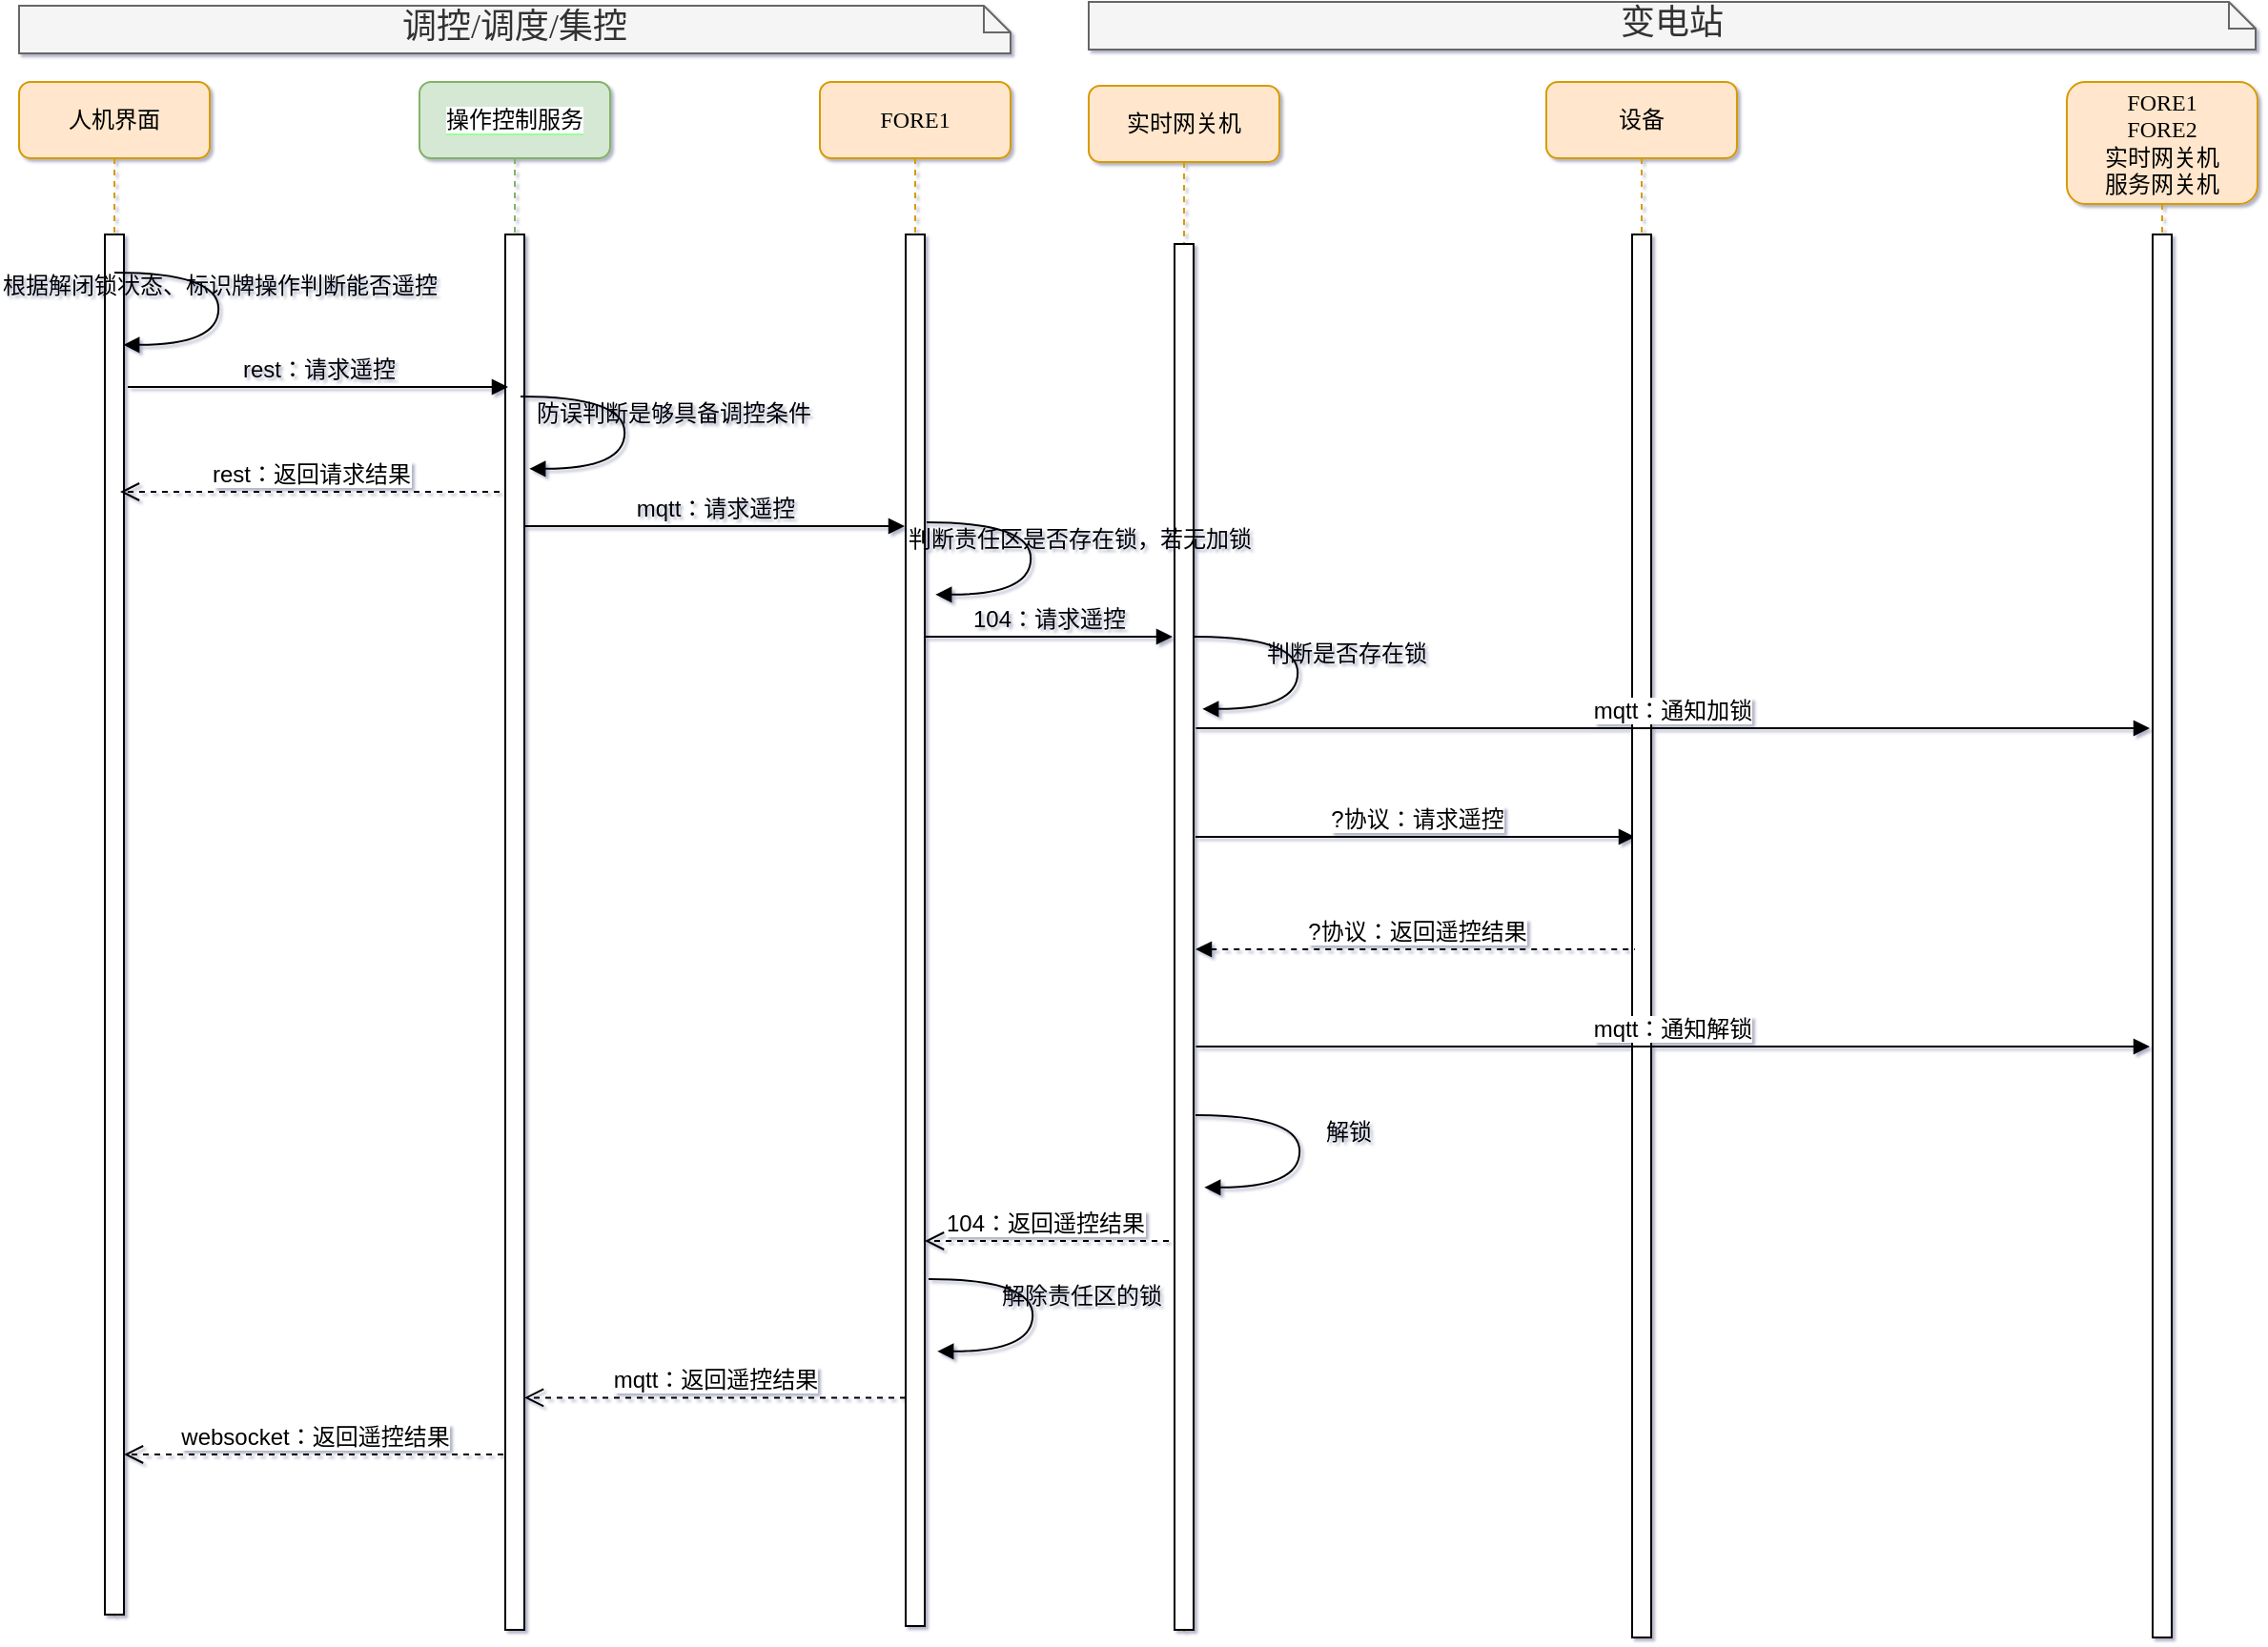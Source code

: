 <mxfile version="14.1.9" type="github" pages="8">
  <diagram id="xpMszpWP5vrc_gCUpFQ1" name="集控站直控">
    <mxGraphModel dx="1874" dy="797" grid="0" gridSize="10" guides="1" tooltips="1" connect="1" arrows="1" fold="1" page="1" pageScale="1" pageWidth="827" pageHeight="1169" background="none" math="0" shadow="1">
      <root>
        <mxCell id="0" />
        <mxCell id="1" parent="0" />
        <mxCell id="OAktlr_rAtMlSzYdnEFI-1" value="&lt;span style=&quot;background-color: rgb(255 , 255 , 255)&quot;&gt;操作控制服务&lt;/span&gt;" style="shape=umlLifeline;perimeter=lifelinePerimeter;whiteSpace=wrap;html=1;container=1;collapsible=0;recursiveResize=0;outlineConnect=0;rounded=1;shadow=0;comic=0;labelBackgroundColor=#99FF99;strokeWidth=1;fontFamily=Verdana;fontSize=12;align=center;fillColor=#d5e8d4;strokeColor=#82b366;" parent="1" vertex="1">
          <mxGeometry x="750" y="60" width="100" height="812" as="geometry" />
        </mxCell>
        <mxCell id="OAktlr_rAtMlSzYdnEFI-2" value="" style="html=1;points=[];perimeter=orthogonalPerimeter;rounded=0;shadow=0;comic=0;labelBackgroundColor=none;strokeWidth=1;fontFamily=Helvetica;fontSize=12;align=center;" parent="OAktlr_rAtMlSzYdnEFI-1" vertex="1">
          <mxGeometry x="45" y="80" width="10" height="732" as="geometry" />
        </mxCell>
        <mxCell id="OAktlr_rAtMlSzYdnEFI-24" value="mqtt：返回遥控结果" style="html=1;verticalAlign=bottom;endArrow=open;dashed=1;endSize=8;fontFamily=Helvetica;entryX=1;entryY=0.81;entryDx=0;entryDy=0;entryPerimeter=0;fontSize=12;" parent="OAktlr_rAtMlSzYdnEFI-1" edge="1">
          <mxGeometry relative="1" as="geometry">
            <mxPoint x="255" y="690.2" as="sourcePoint" />
            <mxPoint x="55" y="690.2" as="targetPoint" />
          </mxGeometry>
        </mxCell>
        <mxCell id="OAktlr_rAtMlSzYdnEFI-3" value="FORE1" style="shape=umlLifeline;perimeter=lifelinePerimeter;whiteSpace=wrap;html=1;container=1;collapsible=0;recursiveResize=0;outlineConnect=0;rounded=1;shadow=0;comic=0;labelBackgroundColor=none;strokeWidth=1;fontFamily=Verdana;fontSize=12;align=center;fillColor=#ffe6cc;strokeColor=#d79b00;" parent="1" vertex="1">
          <mxGeometry x="960" y="60" width="100" height="810" as="geometry" />
        </mxCell>
        <mxCell id="OAktlr_rAtMlSzYdnEFI-4" value="" style="html=1;points=[];perimeter=orthogonalPerimeter;rounded=0;shadow=0;comic=0;labelBackgroundColor=none;strokeWidth=1;fontFamily=Helvetica;fontSize=12;align=center;" parent="OAktlr_rAtMlSzYdnEFI-3" vertex="1">
          <mxGeometry x="45" y="80" width="10" height="730" as="geometry" />
        </mxCell>
        <mxCell id="OAktlr_rAtMlSzYdnEFI-10" value="人机界面" style="shape=umlLifeline;perimeter=lifelinePerimeter;whiteSpace=wrap;html=1;container=1;collapsible=0;recursiveResize=0;outlineConnect=0;rounded=1;shadow=0;comic=0;labelBackgroundColor=none;strokeWidth=1;fontFamily=Verdana;fontSize=12;align=center;fillColor=#ffe6cc;strokeColor=#d79b00;" parent="1" vertex="1">
          <mxGeometry x="540" y="60" width="100" height="807" as="geometry" />
        </mxCell>
        <mxCell id="OAktlr_rAtMlSzYdnEFI-11" value="" style="html=1;points=[];perimeter=orthogonalPerimeter;rounded=0;shadow=0;comic=0;labelBackgroundColor=none;strokeWidth=1;fontFamily=Helvetica;fontSize=12;align=center;" parent="OAktlr_rAtMlSzYdnEFI-10" vertex="1">
          <mxGeometry x="45" y="80" width="10" height="724" as="geometry" />
        </mxCell>
        <mxCell id="OAktlr_rAtMlSzYdnEFI-13" value="104：请求遥控" style="html=1;verticalAlign=bottom;endArrow=block;labelBackgroundColor=none;fontFamily=Helvetica;fontSize=12;edgeStyle=elbowEdgeStyle;elbow=vertical;" parent="1" edge="1">
          <mxGeometry relative="1" as="geometry">
            <mxPoint x="1015" y="351" as="sourcePoint" />
            <Array as="points">
              <mxPoint x="1020" y="351" />
            </Array>
            <mxPoint x="1145" y="351" as="targetPoint" />
          </mxGeometry>
        </mxCell>
        <mxCell id="OAktlr_rAtMlSzYdnEFI-14" value="rest：请求遥控" style="html=1;verticalAlign=bottom;endArrow=block;labelBackgroundColor=none;fontFamily=Helvetica;fontSize=12;edgeStyle=elbowEdgeStyle;elbow=vertical;" parent="1" edge="1">
          <mxGeometry relative="1" as="geometry">
            <mxPoint x="597" y="220" as="sourcePoint" />
            <mxPoint x="796.5" y="220" as="targetPoint" />
          </mxGeometry>
        </mxCell>
        <mxCell id="OAktlr_rAtMlSzYdnEFI-15" value="&lt;div style=&quot;text-align: justify&quot;&gt;&lt;span&gt;&lt;font style=&quot;font-size: 18px&quot;&gt;调控/调度/集控&lt;/font&gt;&lt;/span&gt;&lt;/div&gt;" style="shape=note;whiteSpace=wrap;html=1;size=14;verticalAlign=top;align=center;spacingTop=-6;rounded=0;shadow=0;comic=0;labelBackgroundColor=none;strokeWidth=1;fontFamily=Verdana;fontSize=12;fillColor=#f5f5f5;strokeColor=#666666;fontColor=#333333;" parent="1" vertex="1">
          <mxGeometry x="540" y="20" width="520" height="25" as="geometry" />
        </mxCell>
        <mxCell id="OAktlr_rAtMlSzYdnEFI-25" value="websocket：返回遥控结果" style="html=1;verticalAlign=bottom;endArrow=open;dashed=1;endSize=8;fontFamily=Helvetica;entryX=1.1;entryY=0.98;entryDx=0;entryDy=0;entryPerimeter=0;fontSize=12;" parent="1" edge="1">
          <mxGeometry relative="1" as="geometry">
            <mxPoint x="794" y="780" as="sourcePoint" />
            <mxPoint x="595" y="780" as="targetPoint" />
          </mxGeometry>
        </mxCell>
        <mxCell id="OAktlr_rAtMlSzYdnEFI-31" value="104：返回遥控结果" style="html=1;verticalAlign=bottom;endArrow=open;dashed=1;endSize=8;fontFamily=Helvetica;entryX=1.2;entryY=0.9;entryDx=0;entryDy=0;entryPerimeter=0;fontSize=12;" parent="1" edge="1">
          <mxGeometry x="0.016" relative="1" as="geometry">
            <mxPoint x="1143" y="668" as="sourcePoint" />
            <mxPoint x="1015" y="668" as="targetPoint" />
            <mxPoint as="offset" />
          </mxGeometry>
        </mxCell>
        <mxCell id="OAktlr_rAtMlSzYdnEFI-34" value="mqtt：请求遥控" style="html=1;verticalAlign=bottom;endArrow=block;labelBackgroundColor=none;fontFamily=Helvetica;fontSize=12;edgeStyle=elbowEdgeStyle;elbow=vertical;" parent="1" edge="1">
          <mxGeometry x="0.003" relative="1" as="geometry">
            <mxPoint x="805" y="293" as="sourcePoint" />
            <mxPoint x="1004.5" y="293" as="targetPoint" />
            <Array as="points">
              <mxPoint x="915" y="293" />
              <mxPoint x="755" y="343" />
              <mxPoint x="745" y="343" />
            </Array>
            <mxPoint as="offset" />
          </mxGeometry>
        </mxCell>
        <mxCell id="OAktlr_rAtMlSzYdnEFI-40" value="根据解闭锁状态、标识牌操作判断能否遥控" style="html=1;verticalAlign=bottom;endArrow=block;labelBackgroundColor=none;fontFamily=Verdana;fontSize=12;elbow=vertical;edgeStyle=orthogonalEdgeStyle;curved=1;entryX=1;entryY=0.286;entryPerimeter=0;exitX=1.038;exitY=0.345;exitPerimeter=0;" parent="1" edge="1">
          <mxGeometry relative="1" as="geometry">
            <mxPoint x="590.0" y="160.0" as="sourcePoint" />
            <mxPoint x="594.62" y="197.92" as="targetPoint" />
            <Array as="points">
              <mxPoint x="644.62" y="159.9" />
              <mxPoint x="644.62" y="197.9" />
            </Array>
          </mxGeometry>
        </mxCell>
        <mxCell id="OAktlr_rAtMlSzYdnEFI-51" value="解除责任区的锁" style="html=1;verticalAlign=bottom;endArrow=block;labelBackgroundColor=none;fontFamily=Verdana;fontSize=12;elbow=vertical;edgeStyle=orthogonalEdgeStyle;curved=1;entryX=1;entryY=0.286;entryPerimeter=0;exitX=1.038;exitY=0.345;exitPerimeter=0;" parent="1" edge="1">
          <mxGeometry x="0.018" y="25" relative="1" as="geometry">
            <mxPoint x="1017" y="688" as="sourcePoint" />
            <mxPoint x="1021.62" y="725.92" as="targetPoint" />
            <Array as="points">
              <mxPoint x="1071.62" y="687.9" />
              <mxPoint x="1071.62" y="725.9" />
            </Array>
            <mxPoint as="offset" />
          </mxGeometry>
        </mxCell>
        <mxCell id="LbSqdh2Q24WJFpLlBxYO-1" value="实时网关机" style="shape=umlLifeline;perimeter=lifelinePerimeter;whiteSpace=wrap;html=1;container=1;collapsible=0;recursiveResize=0;outlineConnect=0;rounded=1;shadow=0;comic=0;labelBackgroundColor=none;strokeWidth=1;fontFamily=Verdana;fontSize=12;align=center;fillColor=#ffe6cc;strokeColor=#d79b00;" vertex="1" parent="1">
          <mxGeometry x="1101" y="62" width="100" height="811" as="geometry" />
        </mxCell>
        <mxCell id="LbSqdh2Q24WJFpLlBxYO-2" value="" style="html=1;points=[];perimeter=orthogonalPerimeter;rounded=0;shadow=0;comic=0;labelBackgroundColor=none;strokeWidth=1;fontFamily=Helvetica;fontSize=12;align=center;" vertex="1" parent="LbSqdh2Q24WJFpLlBxYO-1">
          <mxGeometry x="45" y="83" width="10" height="727" as="geometry" />
        </mxCell>
        <mxCell id="LbSqdh2Q24WJFpLlBxYO-3" value="?协议：请求遥控" style="html=1;verticalAlign=bottom;endArrow=block;fontFamily=Helvetica;fontSize=12;" edge="1" parent="1">
          <mxGeometry width="80" relative="1" as="geometry">
            <mxPoint x="1157" y="456" as="sourcePoint" />
            <mxPoint x="1387.5" y="456" as="targetPoint" />
          </mxGeometry>
        </mxCell>
        <mxCell id="LbSqdh2Q24WJFpLlBxYO-4" value="判断是否存在锁" style="html=1;verticalAlign=bottom;endArrow=block;labelBackgroundColor=none;fontFamily=Verdana;fontSize=12;elbow=vertical;edgeStyle=orthogonalEdgeStyle;curved=1;entryX=1;entryY=0.286;entryPerimeter=0;exitX=1.038;exitY=0.345;exitPerimeter=0;" edge="1" parent="1">
          <mxGeometry x="0.018" y="25" relative="1" as="geometry">
            <mxPoint x="1156" y="351" as="sourcePoint" />
            <mxPoint x="1160.62" y="388.92" as="targetPoint" />
            <Array as="points">
              <mxPoint x="1210.62" y="350.9" />
              <mxPoint x="1210.62" y="388.9" />
            </Array>
            <mxPoint as="offset" />
          </mxGeometry>
        </mxCell>
        <mxCell id="LbSqdh2Q24WJFpLlBxYO-5" value="设备" style="shape=umlLifeline;perimeter=lifelinePerimeter;whiteSpace=wrap;html=1;container=1;collapsible=0;recursiveResize=0;outlineConnect=0;rounded=1;shadow=0;comic=0;labelBackgroundColor=none;strokeWidth=1;fontFamily=Verdana;fontSize=12;align=center;fillColor=#ffe6cc;strokeColor=#d79b00;" vertex="1" parent="1">
          <mxGeometry x="1341" y="60" width="100" height="816" as="geometry" />
        </mxCell>
        <mxCell id="LbSqdh2Q24WJFpLlBxYO-6" value="" style="html=1;points=[];perimeter=orthogonalPerimeter;rounded=0;shadow=0;comic=0;labelBackgroundColor=none;strokeWidth=1;fontFamily=Helvetica;fontSize=12;align=center;" vertex="1" parent="LbSqdh2Q24WJFpLlBxYO-5">
          <mxGeometry x="45" y="80" width="10" height="736" as="geometry" />
        </mxCell>
        <mxCell id="LbSqdh2Q24WJFpLlBxYO-7" value="解锁" style="html=1;verticalAlign=bottom;endArrow=block;labelBackgroundColor=none;fontFamily=Verdana;fontSize=12;elbow=vertical;edgeStyle=orthogonalEdgeStyle;curved=1;entryX=1;entryY=0.286;entryPerimeter=0;exitX=1.038;exitY=0.345;exitPerimeter=0;" edge="1" parent="1">
          <mxGeometry x="0.018" y="25" relative="1" as="geometry">
            <mxPoint x="1157" y="602" as="sourcePoint" />
            <mxPoint x="1161.62" y="639.92" as="targetPoint" />
            <Array as="points">
              <mxPoint x="1211.62" y="601.9" />
              <mxPoint x="1211.62" y="639.9" />
            </Array>
            <mxPoint as="offset" />
          </mxGeometry>
        </mxCell>
        <mxCell id="LbSqdh2Q24WJFpLlBxYO-8" value="?协议：返回遥控结果" style="html=1;verticalAlign=bottom;endArrow=none;fontFamily=Helvetica;fontSize=12;dashed=1;startArrow=block;startFill=1;endFill=0;" edge="1" parent="1">
          <mxGeometry width="80" relative="1" as="geometry">
            <mxPoint x="1157" y="515" as="sourcePoint" />
            <mxPoint x="1387.5" y="515" as="targetPoint" />
          </mxGeometry>
        </mxCell>
        <mxCell id="LbSqdh2Q24WJFpLlBxYO-10" value="mqtt：通知解锁" style="html=1;verticalAlign=bottom;endArrow=block;fontFamily=Helvetica;fontSize=12;" edge="1" parent="1">
          <mxGeometry width="80" relative="1" as="geometry">
            <mxPoint x="1157.25" y="566" as="sourcePoint" />
            <mxPoint x="1657.5" y="566" as="targetPoint" />
          </mxGeometry>
        </mxCell>
        <mxCell id="ISzSaYAcbgQSI4KuZ1ga-1" value="&lt;div&gt;FORE1&lt;/div&gt;&lt;div&gt;FORE2&lt;/div&gt;&lt;div&gt;实时网关机&lt;br&gt;&lt;/div&gt;&lt;div&gt;服务网关机&lt;/div&gt;" style="shape=umlLifeline;perimeter=lifelinePerimeter;whiteSpace=wrap;html=1;container=1;collapsible=0;recursiveResize=0;outlineConnect=0;rounded=1;shadow=0;comic=0;labelBackgroundColor=none;strokeWidth=1;fontFamily=Verdana;fontSize=12;align=center;fillColor=#ffe6cc;strokeColor=#d79b00;size=64;" vertex="1" parent="1">
          <mxGeometry x="1614" y="60" width="100" height="816" as="geometry" />
        </mxCell>
        <mxCell id="ISzSaYAcbgQSI4KuZ1ga-2" value="" style="html=1;points=[];perimeter=orthogonalPerimeter;rounded=0;shadow=0;comic=0;labelBackgroundColor=none;strokeWidth=1;fontFamily=Helvetica;fontSize=12;align=center;" vertex="1" parent="ISzSaYAcbgQSI4KuZ1ga-1">
          <mxGeometry x="45" y="80" width="10" height="736" as="geometry" />
        </mxCell>
        <mxCell id="tYU4CJyS0lu0Jfi3BvtX-1" value="&lt;font style=&quot;font-size: 18px&quot;&gt;变电站&lt;/font&gt;" style="shape=note;whiteSpace=wrap;html=1;size=14;verticalAlign=top;align=center;spacingTop=-6;rounded=0;shadow=0;comic=0;labelBackgroundColor=none;strokeWidth=1;fontFamily=Verdana;fontSize=12;fillColor=#f5f5f5;strokeColor=#666666;fontColor=#333333;" vertex="1" parent="1">
          <mxGeometry x="1101" y="18" width="612" height="25" as="geometry" />
        </mxCell>
        <mxCell id="tYU4CJyS0lu0Jfi3BvtX-3" value="mqtt：通知加锁" style="html=1;verticalAlign=bottom;endArrow=block;fontFamily=Helvetica;fontSize=12;" edge="1" parent="1">
          <mxGeometry width="80" relative="1" as="geometry">
            <mxPoint x="1157.25" y="399" as="sourcePoint" />
            <mxPoint x="1657.5" y="399" as="targetPoint" />
          </mxGeometry>
        </mxCell>
        <mxCell id="OAktlr_rAtMlSzYdnEFI-41" value="防误判断是够具备调控条件" style="html=1;verticalAlign=bottom;endArrow=block;labelBackgroundColor=none;fontFamily=Verdana;fontSize=12;elbow=vertical;edgeStyle=orthogonalEdgeStyle;curved=1;entryX=1;entryY=0.286;entryPerimeter=0;exitX=1.038;exitY=0.345;exitPerimeter=0;" parent="1" edge="1">
          <mxGeometry x="0.018" y="25" relative="1" as="geometry">
            <mxPoint x="803" y="225.0" as="sourcePoint" />
            <mxPoint x="807.62" y="262.92" as="targetPoint" />
            <Array as="points">
              <mxPoint x="857.62" y="224.9" />
              <mxPoint x="857.62" y="262.9" />
            </Array>
            <mxPoint as="offset" />
          </mxGeometry>
        </mxCell>
        <mxCell id="tCXFEA8av-ZBVbuYHfXb-1" value="rest：返回请求结果" style="html=1;verticalAlign=bottom;endArrow=open;dashed=1;endSize=8;fontFamily=Helvetica;entryX=1.1;entryY=0.98;entryDx=0;entryDy=0;entryPerimeter=0;fontSize=12;" edge="1" parent="1">
          <mxGeometry relative="1" as="geometry">
            <mxPoint x="792" y="275" as="sourcePoint" />
            <mxPoint x="593" y="275" as="targetPoint" />
          </mxGeometry>
        </mxCell>
        <mxCell id="tuCB4TKtiVpxjFuFCi6X-1" value="判断责任区是否存在锁，若无加锁" style="html=1;verticalAlign=bottom;endArrow=block;labelBackgroundColor=none;fontFamily=Verdana;fontSize=12;elbow=vertical;edgeStyle=orthogonalEdgeStyle;curved=1;entryX=1;entryY=0.286;entryPerimeter=0;exitX=1.038;exitY=0.345;exitPerimeter=0;" edge="1" parent="1">
          <mxGeometry x="0.018" y="25" relative="1" as="geometry">
            <mxPoint x="1016" y="291" as="sourcePoint" />
            <mxPoint x="1020.62" y="328.92" as="targetPoint" />
            <Array as="points">
              <mxPoint x="1070.62" y="290.9" />
              <mxPoint x="1070.62" y="328.9" />
            </Array>
            <mxPoint as="offset" />
          </mxGeometry>
        </mxCell>
      </root>
    </mxGraphModel>
  </diagram>
  <diagram id="a6BCL58FIUwq8ESVcJmH" name="集控站遥控选择">
    <mxGraphModel dx="1874" dy="797" grid="0" gridSize="10" guides="1" tooltips="1" connect="1" arrows="1" fold="1" page="1" pageScale="1" pageWidth="827" pageHeight="1169" math="0" shadow="1">
      <root>
        <mxCell id="TsInHWMdMIwJDS8TREMW-0" />
        <mxCell id="TsInHWMdMIwJDS8TREMW-1" parent="TsInHWMdMIwJDS8TREMW-0" />
        <mxCell id="5RTT0yzJ6uIvpem1gimg-0" value="&lt;span style=&quot;background-color: rgb(255 , 255 , 255)&quot;&gt;操作控制服务&lt;/span&gt;" style="shape=umlLifeline;perimeter=lifelinePerimeter;whiteSpace=wrap;html=1;container=1;collapsible=0;recursiveResize=0;outlineConnect=0;rounded=1;shadow=0;comic=0;labelBackgroundColor=#99FF99;strokeWidth=1;fontFamily=Verdana;fontSize=12;align=center;fillColor=#d5e8d4;strokeColor=#82b366;" parent="TsInHWMdMIwJDS8TREMW-1" vertex="1">
          <mxGeometry x="750" y="60" width="100" height="812" as="geometry" />
        </mxCell>
        <mxCell id="5RTT0yzJ6uIvpem1gimg-1" value="" style="html=1;points=[];perimeter=orthogonalPerimeter;rounded=0;shadow=0;comic=0;labelBackgroundColor=none;strokeWidth=1;fontFamily=Helvetica;fontSize=12;align=center;" parent="5RTT0yzJ6uIvpem1gimg-0" vertex="1">
          <mxGeometry x="45" y="80" width="10" height="732" as="geometry" />
        </mxCell>
        <mxCell id="5RTT0yzJ6uIvpem1gimg-3" value="FORE1" style="shape=umlLifeline;perimeter=lifelinePerimeter;whiteSpace=wrap;html=1;container=1;collapsible=0;recursiveResize=0;outlineConnect=0;rounded=1;shadow=0;comic=0;labelBackgroundColor=none;strokeWidth=1;fontFamily=Verdana;fontSize=12;align=center;fillColor=#ffe6cc;strokeColor=#d79b00;" parent="TsInHWMdMIwJDS8TREMW-1" vertex="1">
          <mxGeometry x="960" y="60" width="100" height="810" as="geometry" />
        </mxCell>
        <mxCell id="5RTT0yzJ6uIvpem1gimg-4" value="" style="html=1;points=[];perimeter=orthogonalPerimeter;rounded=0;shadow=0;comic=0;labelBackgroundColor=none;strokeWidth=1;fontFamily=Helvetica;fontSize=12;align=center;" parent="5RTT0yzJ6uIvpem1gimg-3" vertex="1">
          <mxGeometry x="45" y="80" width="10" height="730" as="geometry" />
        </mxCell>
        <mxCell id="5RTT0yzJ6uIvpem1gimg-9" value="人机界面" style="shape=umlLifeline;perimeter=lifelinePerimeter;whiteSpace=wrap;html=1;container=1;collapsible=0;recursiveResize=0;outlineConnect=0;rounded=1;shadow=0;comic=0;labelBackgroundColor=none;strokeWidth=1;fontFamily=Verdana;fontSize=12;align=center;fillColor=#ffe6cc;strokeColor=#d79b00;" parent="TsInHWMdMIwJDS8TREMW-1" vertex="1">
          <mxGeometry x="540" y="60" width="100" height="807" as="geometry" />
        </mxCell>
        <mxCell id="5RTT0yzJ6uIvpem1gimg-10" value="" style="html=1;points=[];perimeter=orthogonalPerimeter;rounded=0;shadow=0;comic=0;labelBackgroundColor=none;strokeWidth=1;fontFamily=Helvetica;fontSize=12;align=center;" parent="5RTT0yzJ6uIvpem1gimg-9" vertex="1">
          <mxGeometry x="45" y="80" width="10" height="724" as="geometry" />
        </mxCell>
        <mxCell id="5RTT0yzJ6uIvpem1gimg-11" value="104：请求遥控选择" style="html=1;verticalAlign=bottom;endArrow=block;labelBackgroundColor=none;fontFamily=Helvetica;fontSize=12;edgeStyle=elbowEdgeStyle;elbow=vertical;" parent="TsInHWMdMIwJDS8TREMW-1" edge="1">
          <mxGeometry relative="1" as="geometry">
            <mxPoint x="1015" y="342" as="sourcePoint" />
            <Array as="points">
              <mxPoint x="1020" y="342" />
            </Array>
            <mxPoint x="1145" y="342" as="targetPoint" />
          </mxGeometry>
        </mxCell>
        <mxCell id="5RTT0yzJ6uIvpem1gimg-12" value="rest：请求遥控选择" style="html=1;verticalAlign=bottom;endArrow=block;labelBackgroundColor=none;fontFamily=Helvetica;fontSize=12;edgeStyle=elbowEdgeStyle;elbow=vertical;" parent="TsInHWMdMIwJDS8TREMW-1" edge="1">
          <mxGeometry relative="1" as="geometry">
            <mxPoint x="597" y="205" as="sourcePoint" />
            <mxPoint x="796.5" y="205" as="targetPoint" />
          </mxGeometry>
        </mxCell>
        <mxCell id="5RTT0yzJ6uIvpem1gimg-13" value="&lt;div style=&quot;text-align: justify&quot;&gt;&lt;span&gt;&lt;font style=&quot;font-size: 18px&quot;&gt;调控/调度/集控&lt;/font&gt;&lt;/span&gt;&lt;/div&gt;" style="shape=note;whiteSpace=wrap;html=1;size=14;verticalAlign=top;align=center;spacingTop=-6;rounded=0;shadow=0;comic=0;labelBackgroundColor=none;strokeWidth=1;fontFamily=Verdana;fontSize=12;fillColor=#f5f5f5;strokeColor=#666666;fontColor=#333333;" parent="TsInHWMdMIwJDS8TREMW-1" vertex="1">
          <mxGeometry x="540" y="20" width="520" height="25" as="geometry" />
        </mxCell>
        <mxCell id="5RTT0yzJ6uIvpem1gimg-16" value="websocket：返回遥控选择结果" style="html=1;verticalAlign=bottom;endArrow=open;dashed=1;endSize=8;fontFamily=Helvetica;entryX=1.1;entryY=0.98;entryDx=0;entryDy=0;entryPerimeter=0;fontSize=12;" parent="TsInHWMdMIwJDS8TREMW-1" edge="1">
          <mxGeometry relative="1" as="geometry">
            <mxPoint x="796" y="773" as="sourcePoint" />
            <mxPoint x="597" y="773" as="targetPoint" />
          </mxGeometry>
        </mxCell>
        <mxCell id="5RTT0yzJ6uIvpem1gimg-17" value="104：返回遥控选择结果" style="html=1;verticalAlign=bottom;endArrow=open;dashed=1;endSize=8;fontFamily=Helvetica;entryX=1.2;entryY=0.9;entryDx=0;entryDy=0;entryPerimeter=0;fontSize=12;" parent="TsInHWMdMIwJDS8TREMW-1" edge="1">
          <mxGeometry x="0.016" relative="1" as="geometry">
            <mxPoint x="1143" y="652" as="sourcePoint" />
            <mxPoint x="1015" y="652" as="targetPoint" />
            <mxPoint as="offset" />
          </mxGeometry>
        </mxCell>
        <mxCell id="5RTT0yzJ6uIvpem1gimg-19" value="mqtt：请求遥控选择" style="html=1;verticalAlign=bottom;endArrow=block;labelBackgroundColor=none;fontFamily=Helvetica;fontSize=12;edgeStyle=elbowEdgeStyle;elbow=vertical;" parent="TsInHWMdMIwJDS8TREMW-1" edge="1">
          <mxGeometry x="0.003" relative="1" as="geometry">
            <mxPoint x="807" y="275" as="sourcePoint" />
            <mxPoint x="1006.5" y="275" as="targetPoint" />
            <Array as="points">
              <mxPoint x="917" y="275" />
              <mxPoint x="757" y="325" />
              <mxPoint x="747" y="325" />
            </Array>
            <mxPoint as="offset" />
          </mxGeometry>
        </mxCell>
        <mxCell id="5RTT0yzJ6uIvpem1gimg-20" value="根据解闭锁状态、标识牌操作判断能否遥控选择" style="html=1;verticalAlign=bottom;endArrow=block;labelBackgroundColor=none;fontFamily=Verdana;fontSize=12;elbow=vertical;edgeStyle=orthogonalEdgeStyle;curved=1;entryX=1;entryY=0.286;entryPerimeter=0;exitX=1.038;exitY=0.345;exitPerimeter=0;" parent="TsInHWMdMIwJDS8TREMW-1" edge="1">
          <mxGeometry relative="1" as="geometry">
            <mxPoint x="590" y="160.0" as="sourcePoint" />
            <mxPoint x="594.62" y="197.92" as="targetPoint" />
            <Array as="points">
              <mxPoint x="644.62" y="159.9" />
              <mxPoint x="644.62" y="197.9" />
            </Array>
          </mxGeometry>
        </mxCell>
        <mxCell id="5RTT0yzJ6uIvpem1gimg-21" value="判断责任区是否存在锁" style="html=1;verticalAlign=bottom;endArrow=block;labelBackgroundColor=none;fontFamily=Verdana;fontSize=12;elbow=vertical;edgeStyle=orthogonalEdgeStyle;curved=1;entryX=1;entryY=0.286;entryPerimeter=0;exitX=1.038;exitY=0.345;exitPerimeter=0;" parent="TsInHWMdMIwJDS8TREMW-1" edge="1">
          <mxGeometry x="-0.551" y="-16" relative="1" as="geometry">
            <mxPoint x="1017" y="275.08" as="sourcePoint" />
            <mxPoint x="1021.62" y="313" as="targetPoint" />
            <Array as="points">
              <mxPoint x="1071.62" y="274.98" />
              <mxPoint x="1071.62" y="312.98" />
            </Array>
            <mxPoint as="offset" />
          </mxGeometry>
        </mxCell>
        <mxCell id="5RTT0yzJ6uIvpem1gimg-35" value="选择遥控成功加锁" style="html=1;verticalAlign=bottom;endArrow=block;labelBackgroundColor=none;fontFamily=Verdana;fontSize=12;elbow=vertical;edgeStyle=orthogonalEdgeStyle;curved=1;entryX=1;entryY=0.286;entryPerimeter=0;exitX=1.038;exitY=0.345;exitPerimeter=0;" parent="TsInHWMdMIwJDS8TREMW-1" edge="1">
          <mxGeometry x="0.018" y="25" relative="1" as="geometry">
            <mxPoint x="1016" y="675" as="sourcePoint" />
            <mxPoint x="1020.62" y="712.92" as="targetPoint" />
            <Array as="points">
              <mxPoint x="1070.62" y="674.9" />
              <mxPoint x="1070.62" y="712.9" />
            </Array>
            <mxPoint as="offset" />
          </mxGeometry>
        </mxCell>
        <mxCell id="vYIRrOggsCSMcfdZcEOA-0" value="实时网关机" style="shape=umlLifeline;perimeter=lifelinePerimeter;whiteSpace=wrap;html=1;container=1;collapsible=0;recursiveResize=0;outlineConnect=0;rounded=1;shadow=0;comic=0;labelBackgroundColor=none;strokeWidth=1;fontFamily=Verdana;fontSize=12;align=center;fillColor=#ffe6cc;strokeColor=#d79b00;" vertex="1" parent="TsInHWMdMIwJDS8TREMW-1">
          <mxGeometry x="1101" y="60" width="100" height="811" as="geometry" />
        </mxCell>
        <mxCell id="vYIRrOggsCSMcfdZcEOA-1" value="" style="html=1;points=[];perimeter=orthogonalPerimeter;rounded=0;shadow=0;comic=0;labelBackgroundColor=none;strokeWidth=1;fontFamily=Helvetica;fontSize=12;align=center;" vertex="1" parent="vYIRrOggsCSMcfdZcEOA-0">
          <mxGeometry x="45" y="83" width="10" height="727" as="geometry" />
        </mxCell>
        <mxCell id="vYIRrOggsCSMcfdZcEOA-2" value="&lt;font style=&quot;font-size: 18px&quot;&gt;变电站&lt;/font&gt;" style="shape=note;whiteSpace=wrap;html=1;size=14;verticalAlign=top;align=center;spacingTop=-6;rounded=0;shadow=0;comic=0;labelBackgroundColor=none;strokeWidth=1;fontFamily=Verdana;fontSize=12;fillColor=#f5f5f5;strokeColor=#666666;fontColor=#333333;" vertex="1" parent="TsInHWMdMIwJDS8TREMW-1">
          <mxGeometry x="1101" y="20" width="574" height="25" as="geometry" />
        </mxCell>
        <mxCell id="vYIRrOggsCSMcfdZcEOA-3" value="?协议：请求遥控选择" style="html=1;verticalAlign=bottom;endArrow=block;fontFamily=Helvetica;fontSize=12;" edge="1" parent="TsInHWMdMIwJDS8TREMW-1">
          <mxGeometry width="80" relative="1" as="geometry">
            <mxPoint x="1155" y="452" as="sourcePoint" />
            <mxPoint x="1385.5" y="452" as="targetPoint" />
          </mxGeometry>
        </mxCell>
        <mxCell id="vYIRrOggsCSMcfdZcEOA-4" value="判断是否存在锁" style="html=1;verticalAlign=bottom;endArrow=block;labelBackgroundColor=none;fontFamily=Verdana;fontSize=12;elbow=vertical;edgeStyle=orthogonalEdgeStyle;curved=1;entryX=1;entryY=0.286;entryPerimeter=0;exitX=1.038;exitY=0.345;exitPerimeter=0;" edge="1" parent="TsInHWMdMIwJDS8TREMW-1">
          <mxGeometry x="0.018" y="25" relative="1" as="geometry">
            <mxPoint x="1158" y="358" as="sourcePoint" />
            <mxPoint x="1162.62" y="395.92" as="targetPoint" />
            <Array as="points">
              <mxPoint x="1212.62" y="357.9" />
              <mxPoint x="1212.62" y="395.9" />
            </Array>
            <mxPoint as="offset" />
          </mxGeometry>
        </mxCell>
        <mxCell id="vYIRrOggsCSMcfdZcEOA-5" value="设备" style="shape=umlLifeline;perimeter=lifelinePerimeter;whiteSpace=wrap;html=1;container=1;collapsible=0;recursiveResize=0;outlineConnect=0;rounded=1;shadow=0;comic=0;labelBackgroundColor=none;strokeWidth=1;fontFamily=Verdana;fontSize=12;align=center;fillColor=#ffe6cc;strokeColor=#d79b00;" vertex="1" parent="TsInHWMdMIwJDS8TREMW-1">
          <mxGeometry x="1341" y="58" width="100" height="816" as="geometry" />
        </mxCell>
        <mxCell id="vYIRrOggsCSMcfdZcEOA-6" value="" style="html=1;points=[];perimeter=orthogonalPerimeter;rounded=0;shadow=0;comic=0;labelBackgroundColor=none;strokeWidth=1;fontFamily=Helvetica;fontSize=12;align=center;" vertex="1" parent="vYIRrOggsCSMcfdZcEOA-5">
          <mxGeometry x="45" y="80" width="10" height="736" as="geometry" />
        </mxCell>
        <mxCell id="vYIRrOggsCSMcfdZcEOA-7" value="" style="html=1;verticalAlign=bottom;endArrow=block;labelBackgroundColor=none;fontFamily=Verdana;fontSize=12;elbow=vertical;edgeStyle=orthogonalEdgeStyle;curved=1;entryX=1;entryY=0.286;entryPerimeter=0;exitX=1.038;exitY=0.345;exitPerimeter=0;" edge="1" parent="TsInHWMdMIwJDS8TREMW-1">
          <mxGeometry x="0.018" y="25" relative="1" as="geometry">
            <mxPoint x="1157" y="572" as="sourcePoint" />
            <mxPoint x="1161.62" y="609.92" as="targetPoint" />
            <Array as="points">
              <mxPoint x="1211.62" y="571.9" />
              <mxPoint x="1211.62" y="609.9" />
            </Array>
            <mxPoint as="offset" />
          </mxGeometry>
        </mxCell>
        <mxCell id="vPihLVBm21FbPvzSFdbm-0" value="选择遥控成功加锁" style="edgeLabel;html=1;align=center;verticalAlign=middle;resizable=0;points=[];fontSize=12;" vertex="1" connectable="0" parent="vYIRrOggsCSMcfdZcEOA-7">
          <mxGeometry x="-0.761" y="-1" relative="1" as="geometry">
            <mxPoint x="21" y="8" as="offset" />
          </mxGeometry>
        </mxCell>
        <mxCell id="vYIRrOggsCSMcfdZcEOA-8" value="?协议：返回遥控选择结果" style="html=1;verticalAlign=bottom;endArrow=none;fontFamily=Helvetica;fontSize=12;dashed=1;startArrow=block;startFill=1;endFill=0;" edge="1" parent="TsInHWMdMIwJDS8TREMW-1">
          <mxGeometry width="80" relative="1" as="geometry">
            <mxPoint x="1157" y="497" as="sourcePoint" />
            <mxPoint x="1387.5" y="497" as="targetPoint" />
          </mxGeometry>
        </mxCell>
        <mxCell id="zI3rO747xoXCxmxQDP0M-2" value="mqtt：通知加锁" style="html=1;verticalAlign=bottom;endArrow=block;fontFamily=Helvetica;fontSize=12;" edge="1" parent="TsInHWMdMIwJDS8TREMW-1">
          <mxGeometry width="80" relative="1" as="geometry">
            <mxPoint x="1157" y="408" as="sourcePoint" />
            <mxPoint x="1624.5" y="408" as="targetPoint" />
          </mxGeometry>
        </mxCell>
        <mxCell id="5RTT0yzJ6uIvpem1gimg-2" value="mqtt：返回遥控选择结果" style="html=1;verticalAlign=bottom;endArrow=open;dashed=1;endSize=8;fontFamily=Helvetica;entryX=1;entryY=0.81;entryDx=0;entryDy=0;entryPerimeter=0;fontSize=12;" parent="TsInHWMdMIwJDS8TREMW-1" edge="1">
          <mxGeometry relative="1" as="geometry">
            <mxPoint x="1005" y="742" as="sourcePoint" />
            <mxPoint x="805" y="742" as="targetPoint" />
          </mxGeometry>
        </mxCell>
        <mxCell id="rkqGi8DmcarmtSHgErd--0" value="mqtt：选择失败通知解锁" style="html=1;verticalAlign=bottom;endArrow=block;fontFamily=Helvetica;fontSize=12;" edge="1" parent="TsInHWMdMIwJDS8TREMW-1">
          <mxGeometry width="80" relative="1" as="geometry">
            <mxPoint x="1157" y="542" as="sourcePoint" />
            <mxPoint x="1624.5" y="542" as="targetPoint" />
          </mxGeometry>
        </mxCell>
        <mxCell id="y1-j3D6q7PdVPrHh1klf-0" value="防误判断是够具备调控条件" style="html=1;verticalAlign=bottom;endArrow=block;labelBackgroundColor=none;fontFamily=Verdana;fontSize=12;elbow=vertical;edgeStyle=orthogonalEdgeStyle;curved=1;entryX=1;entryY=0.286;entryPerimeter=0;exitX=1.038;exitY=0.345;exitPerimeter=0;" edge="1" parent="TsInHWMdMIwJDS8TREMW-1">
          <mxGeometry x="0.018" y="25" relative="1" as="geometry">
            <mxPoint x="809" y="210.0" as="sourcePoint" />
            <mxPoint x="813.62" y="247.92" as="targetPoint" />
            <Array as="points">
              <mxPoint x="863.62" y="209.9" />
              <mxPoint x="863.62" y="247.9" />
            </Array>
            <mxPoint as="offset" />
          </mxGeometry>
        </mxCell>
        <mxCell id="_9hWw3jfdlop5o6jIU_Z-0" value="&lt;div&gt;FORE1&lt;/div&gt;&lt;div&gt;FORE2&lt;/div&gt;&lt;div&gt;实时网关机&lt;br&gt;&lt;/div&gt;&lt;div&gt;服务网关机&lt;/div&gt;" style="shape=umlLifeline;perimeter=lifelinePerimeter;whiteSpace=wrap;html=1;container=1;collapsible=0;recursiveResize=0;outlineConnect=0;rounded=1;shadow=0;comic=0;labelBackgroundColor=none;strokeWidth=1;fontFamily=Verdana;fontSize=12;align=center;fillColor=#ffe6cc;strokeColor=#d79b00;size=64;" vertex="1" parent="TsInHWMdMIwJDS8TREMW-1">
          <mxGeometry x="1581" y="58" width="100" height="816" as="geometry" />
        </mxCell>
        <mxCell id="_9hWw3jfdlop5o6jIU_Z-1" value="" style="html=1;points=[];perimeter=orthogonalPerimeter;rounded=0;shadow=0;comic=0;labelBackgroundColor=none;strokeWidth=1;fontFamily=Helvetica;fontSize=12;align=center;" vertex="1" parent="_9hWw3jfdlop5o6jIU_Z-0">
          <mxGeometry x="45" y="80" width="10" height="736" as="geometry" />
        </mxCell>
        <mxCell id="rAUMZTpFohjzQqLHHWSk-0" value="rest：返回请求结果" style="html=1;verticalAlign=bottom;endArrow=open;dashed=1;endSize=8;fontFamily=Helvetica;entryX=1.1;entryY=0.98;entryDx=0;entryDy=0;entryPerimeter=0;fontSize=12;" edge="1" parent="TsInHWMdMIwJDS8TREMW-1">
          <mxGeometry relative="1" as="geometry">
            <mxPoint x="794" y="250" as="sourcePoint" />
            <mxPoint x="595" y="250" as="targetPoint" />
          </mxGeometry>
        </mxCell>
      </root>
    </mxGraphModel>
  </diagram>
  <diagram id="l696x38a-Nqm5peT2Peu" name="集控站遥控执行">
    <mxGraphModel dx="1874" dy="797" grid="0" gridSize="10" guides="1" tooltips="1" connect="1" arrows="1" fold="1" page="1" pageScale="1" pageWidth="827" pageHeight="1169" math="0" shadow="1">
      <root>
        <mxCell id="x2HWCKkkfEyqD4hLZzFE-0" />
        <mxCell id="x2HWCKkkfEyqD4hLZzFE-1" parent="x2HWCKkkfEyqD4hLZzFE-0" />
        <mxCell id="jX1l36r8yX6FcAj8dOug-0" value="&lt;span style=&quot;background-color: rgb(255 , 255 , 255)&quot;&gt;操作控制服务&lt;/span&gt;" style="shape=umlLifeline;perimeter=lifelinePerimeter;whiteSpace=wrap;html=1;container=1;collapsible=0;recursiveResize=0;outlineConnect=0;rounded=1;shadow=0;comic=0;labelBackgroundColor=#99FF99;strokeWidth=1;fontFamily=Verdana;fontSize=12;align=center;fillColor=#d5e8d4;strokeColor=#82b366;" parent="x2HWCKkkfEyqD4hLZzFE-1" vertex="1">
          <mxGeometry x="563" y="168" width="100" height="812" as="geometry" />
        </mxCell>
        <mxCell id="jX1l36r8yX6FcAj8dOug-1" value="" style="html=1;points=[];perimeter=orthogonalPerimeter;rounded=0;shadow=0;comic=0;labelBackgroundColor=none;strokeWidth=1;fontFamily=Helvetica;fontSize=12;align=center;" parent="jX1l36r8yX6FcAj8dOug-0" vertex="1">
          <mxGeometry x="45" y="80" width="10" height="732" as="geometry" />
        </mxCell>
        <mxCell id="jX1l36r8yX6FcAj8dOug-2" value="mqtt：返回遥控执行结果" style="html=1;verticalAlign=bottom;endArrow=open;dashed=1;endSize=8;fontFamily=Helvetica;entryX=1;entryY=0.81;entryDx=0;entryDy=0;entryPerimeter=0;fontSize=12;" parent="jX1l36r8yX6FcAj8dOug-0" edge="1">
          <mxGeometry relative="1" as="geometry">
            <mxPoint x="255" y="679" as="sourcePoint" />
            <mxPoint x="55" y="679" as="targetPoint" />
          </mxGeometry>
        </mxCell>
        <mxCell id="jX1l36r8yX6FcAj8dOug-3" value="FORE1" style="shape=umlLifeline;perimeter=lifelinePerimeter;whiteSpace=wrap;html=1;container=1;collapsible=0;recursiveResize=0;outlineConnect=0;rounded=1;shadow=0;comic=0;labelBackgroundColor=none;strokeWidth=1;fontFamily=Verdana;fontSize=12;align=center;fillColor=#ffe6cc;strokeColor=#d79b00;" parent="x2HWCKkkfEyqD4hLZzFE-1" vertex="1">
          <mxGeometry x="773" y="168" width="100" height="810" as="geometry" />
        </mxCell>
        <mxCell id="jX1l36r8yX6FcAj8dOug-4" value="" style="html=1;points=[];perimeter=orthogonalPerimeter;rounded=0;shadow=0;comic=0;labelBackgroundColor=none;strokeWidth=1;fontFamily=Helvetica;fontSize=12;align=center;" parent="jX1l36r8yX6FcAj8dOug-3" vertex="1">
          <mxGeometry x="45" y="80" width="10" height="730" as="geometry" />
        </mxCell>
        <mxCell id="jX1l36r8yX6FcAj8dOug-5" value="实时网关机" style="shape=umlLifeline;perimeter=lifelinePerimeter;whiteSpace=wrap;html=1;container=1;collapsible=0;recursiveResize=0;outlineConnect=0;rounded=1;shadow=0;comic=0;labelBackgroundColor=none;strokeWidth=1;fontFamily=Verdana;fontSize=12;align=center;fillColor=#ffe6cc;strokeColor=#d79b00;" parent="x2HWCKkkfEyqD4hLZzFE-1" vertex="1">
          <mxGeometry x="913" y="168" width="100" height="811" as="geometry" />
        </mxCell>
        <mxCell id="jX1l36r8yX6FcAj8dOug-6" value="" style="html=1;points=[];perimeter=orthogonalPerimeter;rounded=0;shadow=0;comic=0;labelBackgroundColor=none;strokeWidth=1;fontFamily=Helvetica;fontSize=12;align=center;" parent="jX1l36r8yX6FcAj8dOug-5" vertex="1">
          <mxGeometry x="45" y="83" width="10" height="727" as="geometry" />
        </mxCell>
        <mxCell id="jX1l36r8yX6FcAj8dOug-9" value="人机界面" style="shape=umlLifeline;perimeter=lifelinePerimeter;whiteSpace=wrap;html=1;container=1;collapsible=0;recursiveResize=0;outlineConnect=0;rounded=1;shadow=0;comic=0;labelBackgroundColor=none;strokeWidth=1;fontFamily=Verdana;fontSize=12;align=center;fillColor=#ffe6cc;strokeColor=#d79b00;" parent="x2HWCKkkfEyqD4hLZzFE-1" vertex="1">
          <mxGeometry x="353" y="168" width="100" height="807" as="geometry" />
        </mxCell>
        <mxCell id="jX1l36r8yX6FcAj8dOug-10" value="" style="html=1;points=[];perimeter=orthogonalPerimeter;rounded=0;shadow=0;comic=0;labelBackgroundColor=none;strokeWidth=1;fontFamily=Helvetica;fontSize=12;align=center;" parent="jX1l36r8yX6FcAj8dOug-9" vertex="1">
          <mxGeometry x="45" y="80" width="10" height="724" as="geometry" />
        </mxCell>
        <mxCell id="jX1l36r8yX6FcAj8dOug-11" value="104：请求遥控执行" style="html=1;verticalAlign=bottom;endArrow=block;labelBackgroundColor=none;fontFamily=Helvetica;fontSize=12;edgeStyle=elbowEdgeStyle;elbow=vertical;" parent="x2HWCKkkfEyqD4hLZzFE-1" edge="1">
          <mxGeometry relative="1" as="geometry">
            <mxPoint x="828" y="403" as="sourcePoint" />
            <Array as="points">
              <mxPoint x="833" y="403" />
            </Array>
            <mxPoint x="958" y="403" as="targetPoint" />
          </mxGeometry>
        </mxCell>
        <mxCell id="jX1l36r8yX6FcAj8dOug-12" value="rest：请求遥控执行" style="html=1;verticalAlign=bottom;endArrow=block;labelBackgroundColor=none;fontFamily=Helvetica;fontSize=12;edgeStyle=elbowEdgeStyle;elbow=vertical;" parent="x2HWCKkkfEyqD4hLZzFE-1" edge="1">
          <mxGeometry relative="1" as="geometry">
            <mxPoint x="410" y="328" as="sourcePoint" />
            <mxPoint x="609.5" y="328" as="targetPoint" />
          </mxGeometry>
        </mxCell>
        <mxCell id="jX1l36r8yX6FcAj8dOug-13" value="&lt;div style=&quot;text-align: justify&quot;&gt;&lt;span&gt;&lt;font style=&quot;font-size: 18px&quot;&gt;调控/调度/集控&lt;/font&gt;&lt;/span&gt;&lt;/div&gt;" style="shape=note;whiteSpace=wrap;html=1;size=14;verticalAlign=top;align=center;spacingTop=-6;rounded=0;shadow=0;comic=0;labelBackgroundColor=none;strokeWidth=1;fontFamily=Verdana;fontSize=12;fillColor=#f5f5f5;strokeColor=#666666;fontColor=#333333;" parent="x2HWCKkkfEyqD4hLZzFE-1" vertex="1">
          <mxGeometry x="353" y="128" width="520" height="25" as="geometry" />
        </mxCell>
        <mxCell id="jX1l36r8yX6FcAj8dOug-14" value="&lt;font style=&quot;font-size: 18px&quot;&gt;变电站&lt;/font&gt;" style="shape=note;whiteSpace=wrap;html=1;size=14;verticalAlign=top;align=center;spacingTop=-6;rounded=0;shadow=0;comic=0;labelBackgroundColor=none;strokeWidth=1;fontFamily=Verdana;fontSize=12;fillColor=#f5f5f5;strokeColor=#666666;fontColor=#333333;" parent="x2HWCKkkfEyqD4hLZzFE-1" vertex="1">
          <mxGeometry x="913" y="128" width="604" height="25" as="geometry" />
        </mxCell>
        <mxCell id="jX1l36r8yX6FcAj8dOug-15" value="?协议：请求遥控执行" style="html=1;verticalAlign=bottom;endArrow=block;fontFamily=Helvetica;fontSize=12;" parent="x2HWCKkkfEyqD4hLZzFE-1" edge="1">
          <mxGeometry width="80" relative="1" as="geometry">
            <mxPoint x="969" y="507" as="sourcePoint" />
            <mxPoint x="1199.5" y="507" as="targetPoint" />
          </mxGeometry>
        </mxCell>
        <mxCell id="jX1l36r8yX6FcAj8dOug-16" value="websocket：返回遥控执行结果" style="html=1;verticalAlign=bottom;endArrow=open;dashed=1;endSize=8;fontFamily=Helvetica;entryX=1.1;entryY=0.98;entryDx=0;entryDy=0;entryPerimeter=0;fontSize=12;" parent="x2HWCKkkfEyqD4hLZzFE-1" edge="1">
          <mxGeometry relative="1" as="geometry">
            <mxPoint x="607" y="889" as="sourcePoint" />
            <mxPoint x="408" y="889" as="targetPoint" />
          </mxGeometry>
        </mxCell>
        <mxCell id="jX1l36r8yX6FcAj8dOug-17" value="104：返回遥控执行结果" style="html=1;verticalAlign=bottom;endArrow=open;dashed=1;endSize=8;fontFamily=Helvetica;entryX=1.2;entryY=0.9;entryDx=0;entryDy=0;entryPerimeter=0;fontSize=12;" parent="x2HWCKkkfEyqD4hLZzFE-1" edge="1">
          <mxGeometry x="0.016" relative="1" as="geometry">
            <mxPoint x="956" y="760" as="sourcePoint" />
            <mxPoint x="828" y="760" as="targetPoint" />
            <mxPoint as="offset" />
          </mxGeometry>
        </mxCell>
        <mxCell id="jX1l36r8yX6FcAj8dOug-19" value="mqtt：请求遥控执行" style="html=1;verticalAlign=bottom;endArrow=block;labelBackgroundColor=none;fontFamily=Helvetica;fontSize=12;edgeStyle=elbowEdgeStyle;elbow=vertical;" parent="x2HWCKkkfEyqD4hLZzFE-1" edge="1">
          <mxGeometry x="0.003" relative="1" as="geometry">
            <mxPoint x="618" y="379" as="sourcePoint" />
            <mxPoint x="817.5" y="379" as="targetPoint" />
            <Array as="points">
              <mxPoint x="728" y="379" />
              <mxPoint x="568" y="429" />
              <mxPoint x="558" y="429" />
            </Array>
            <mxPoint as="offset" />
          </mxGeometry>
        </mxCell>
        <mxCell id="jX1l36r8yX6FcAj8dOug-20" value="判断选择遥控是否成功" style="html=1;verticalAlign=bottom;endArrow=block;labelBackgroundColor=none;fontFamily=Verdana;fontSize=12;elbow=vertical;edgeStyle=orthogonalEdgeStyle;curved=1;entryX=1;entryY=0.286;entryPerimeter=0;exitX=1.038;exitY=0.345;exitPerimeter=0;" parent="x2HWCKkkfEyqD4hLZzFE-1" edge="1">
          <mxGeometry relative="1" as="geometry">
            <mxPoint x="403" y="268.0" as="sourcePoint" />
            <mxPoint x="407.62" y="305.92" as="targetPoint" />
            <Array as="points">
              <mxPoint x="457.62" y="267.9" />
              <mxPoint x="457.62" y="305.9" />
            </Array>
          </mxGeometry>
        </mxCell>
        <mxCell id="jX1l36r8yX6FcAj8dOug-25" value="判断是否允许执行该遥控" style="html=1;verticalAlign=bottom;endArrow=block;labelBackgroundColor=none;fontFamily=Verdana;fontSize=12;elbow=vertical;edgeStyle=orthogonalEdgeStyle;curved=1;entryX=1;entryY=0.286;entryPerimeter=0;exitX=1.038;exitY=0.345;exitPerimeter=0;" parent="x2HWCKkkfEyqD4hLZzFE-1" edge="1">
          <mxGeometry x="0.018" y="25" relative="1" as="geometry">
            <mxPoint x="970" y="442" as="sourcePoint" />
            <mxPoint x="974.62" y="479.92" as="targetPoint" />
            <Array as="points">
              <mxPoint x="1024.62" y="441.9" />
              <mxPoint x="1024.62" y="479.9" />
            </Array>
            <mxPoint as="offset" />
          </mxGeometry>
        </mxCell>
        <mxCell id="jX1l36r8yX6FcAj8dOug-27" value="设备" style="shape=umlLifeline;perimeter=lifelinePerimeter;whiteSpace=wrap;html=1;container=1;collapsible=0;recursiveResize=0;outlineConnect=0;rounded=1;shadow=0;comic=0;labelBackgroundColor=none;strokeWidth=1;fontFamily=Verdana;fontSize=12;align=center;fillColor=#ffe6cc;strokeColor=#d79b00;" parent="x2HWCKkkfEyqD4hLZzFE-1" vertex="1">
          <mxGeometry x="1153" y="166" width="100" height="816" as="geometry" />
        </mxCell>
        <mxCell id="jX1l36r8yX6FcAj8dOug-28" value="" style="html=1;points=[];perimeter=orthogonalPerimeter;rounded=0;shadow=0;comic=0;labelBackgroundColor=none;strokeWidth=1;fontFamily=Helvetica;fontSize=12;align=center;" parent="jX1l36r8yX6FcAj8dOug-27" vertex="1">
          <mxGeometry x="45" y="80" width="10" height="736" as="geometry" />
        </mxCell>
        <mxCell id="jX1l36r8yX6FcAj8dOug-31" value="解除责任区的锁" style="html=1;verticalAlign=bottom;endArrow=block;labelBackgroundColor=none;fontFamily=Verdana;fontSize=12;elbow=vertical;edgeStyle=orthogonalEdgeStyle;curved=1;entryX=1;entryY=0.286;entryPerimeter=0;exitX=1.038;exitY=0.345;exitPerimeter=0;" parent="x2HWCKkkfEyqD4hLZzFE-1" edge="1">
          <mxGeometry x="0.018" y="25" relative="1" as="geometry">
            <mxPoint x="827" y="785" as="sourcePoint" />
            <mxPoint x="831.62" y="822.92" as="targetPoint" />
            <Array as="points">
              <mxPoint x="881.62" y="784.9" />
              <mxPoint x="881.62" y="822.9" />
            </Array>
            <mxPoint as="offset" />
          </mxGeometry>
        </mxCell>
        <mxCell id="jX1l36r8yX6FcAj8dOug-32" value="解除所遥控站的锁" style="html=1;verticalAlign=bottom;endArrow=block;labelBackgroundColor=none;fontFamily=Verdana;fontSize=12;elbow=vertical;edgeStyle=orthogonalEdgeStyle;curved=1;entryX=1;entryY=0.286;entryPerimeter=0;exitX=1.038;exitY=0.345;exitPerimeter=0;" parent="x2HWCKkkfEyqD4hLZzFE-1" edge="1">
          <mxGeometry x="0.018" y="25" relative="1" as="geometry">
            <mxPoint x="969" y="708" as="sourcePoint" />
            <mxPoint x="973.62" y="745.92" as="targetPoint" />
            <Array as="points">
              <mxPoint x="1023.62" y="707.9" />
              <mxPoint x="1023.62" y="745.9" />
            </Array>
            <mxPoint as="offset" />
          </mxGeometry>
        </mxCell>
        <mxCell id="7PcH81wD7881p9dCkkYE-0" value="?协议：返回遥控执行结果" style="html=1;verticalAlign=bottom;endArrow=none;fontFamily=Helvetica;fontSize=12;dashed=1;startArrow=block;startFill=1;endFill=0;" edge="1" parent="x2HWCKkkfEyqD4hLZzFE-1">
          <mxGeometry width="80" relative="1" as="geometry">
            <mxPoint x="969" y="591" as="sourcePoint" />
            <mxPoint x="1199.5" y="591" as="targetPoint" />
          </mxGeometry>
        </mxCell>
        <mxCell id="M5SwTQwrxvRvC_BgD2ze-0" value="mqtt：遥控执行结束通知解锁" style="html=1;verticalAlign=bottom;endArrow=block;fontFamily=Helvetica;fontSize=12;" edge="1" parent="x2HWCKkkfEyqD4hLZzFE-1">
          <mxGeometry width="80" relative="1" as="geometry">
            <mxPoint x="969.25" y="672" as="sourcePoint" />
            <mxPoint x="1469.5" y="672" as="targetPoint" />
          </mxGeometry>
        </mxCell>
        <mxCell id="DFYl7sQ1DQQ96_QDOBKm-0" value="防误判断是够具备调控条件" style="html=1;verticalAlign=bottom;endArrow=block;labelBackgroundColor=none;fontFamily=Verdana;fontSize=12;elbow=vertical;edgeStyle=orthogonalEdgeStyle;curved=1;entryX=1;entryY=0.286;entryPerimeter=0;exitX=1.038;exitY=0.345;exitPerimeter=0;" edge="1" parent="x2HWCKkkfEyqD4hLZzFE-1">
          <mxGeometry x="0.018" y="25" relative="1" as="geometry">
            <mxPoint x="617" y="328.0" as="sourcePoint" />
            <mxPoint x="621.62" y="365.92" as="targetPoint" />
            <Array as="points">
              <mxPoint x="671.62" y="327.9" />
              <mxPoint x="671.62" y="365.9" />
            </Array>
            <mxPoint as="offset" />
          </mxGeometry>
        </mxCell>
        <mxCell id="y5FI4M5-fxt7bMjHFu4y-0" value="&lt;div&gt;FORE1&lt;/div&gt;&lt;div&gt;FORE2&lt;/div&gt;&lt;div&gt;实时网关机&lt;br&gt;&lt;/div&gt;&lt;div&gt;服务网关机&lt;/div&gt;" style="shape=umlLifeline;perimeter=lifelinePerimeter;whiteSpace=wrap;html=1;container=1;collapsible=0;recursiveResize=0;outlineConnect=0;rounded=1;shadow=0;comic=0;labelBackgroundColor=none;strokeWidth=1;fontFamily=Verdana;fontSize=12;align=center;fillColor=#ffe6cc;strokeColor=#d79b00;size=64;" vertex="1" parent="x2HWCKkkfEyqD4hLZzFE-1">
          <mxGeometry x="1428" y="168" width="100" height="816" as="geometry" />
        </mxCell>
        <mxCell id="y5FI4M5-fxt7bMjHFu4y-1" value="" style="html=1;points=[];perimeter=orthogonalPerimeter;rounded=0;shadow=0;comic=0;labelBackgroundColor=none;strokeWidth=1;fontFamily=Helvetica;fontSize=12;align=center;" vertex="1" parent="y5FI4M5-fxt7bMjHFu4y-0">
          <mxGeometry x="45" y="80" width="10" height="736" as="geometry" />
        </mxCell>
        <mxCell id="h2OnLsTlemqEVgAX7dNx-0" value="rest：返回请求结果" style="html=1;verticalAlign=bottom;endArrow=open;dashed=1;endSize=8;fontFamily=Helvetica;entryX=1.1;entryY=0.98;entryDx=0;entryDy=0;entryPerimeter=0;fontSize=12;" edge="1" parent="x2HWCKkkfEyqD4hLZzFE-1">
          <mxGeometry relative="1" as="geometry">
            <mxPoint x="607" y="364" as="sourcePoint" />
            <mxPoint x="408" y="364" as="targetPoint" />
          </mxGeometry>
        </mxCell>
      </root>
    </mxGraphModel>
  </diagram>
  <diagram id="7f3GRGj8eqlCdQturWai" name="集控站遥控撤销">
    <mxGraphModel dx="2205" dy="938" grid="0" gridSize="10" guides="1" tooltips="1" connect="1" arrows="1" fold="1" page="1" pageScale="1" pageWidth="827" pageHeight="1169" math="0" shadow="1">
      <root>
        <mxCell id="ZuWGsQ8DyUzYGvk5d2aV-0" />
        <mxCell id="ZuWGsQ8DyUzYGvk5d2aV-1" parent="ZuWGsQ8DyUzYGvk5d2aV-0" />
        <mxCell id="k-PNkeczVrlQ-6iHQjST-0" value="&lt;span style=&quot;background-color: rgb(255 , 255 , 255)&quot;&gt;操作控制服务&lt;/span&gt;" style="shape=umlLifeline;perimeter=lifelinePerimeter;whiteSpace=wrap;html=1;container=1;collapsible=0;recursiveResize=0;outlineConnect=0;rounded=1;shadow=0;comic=0;labelBackgroundColor=#99FF99;strokeWidth=1;fontFamily=Verdana;fontSize=12;align=center;fillColor=#d5e8d4;strokeColor=#82b366;" parent="ZuWGsQ8DyUzYGvk5d2aV-1" vertex="1">
          <mxGeometry x="446" y="170" width="100" height="812" as="geometry" />
        </mxCell>
        <mxCell id="k-PNkeczVrlQ-6iHQjST-1" value="" style="html=1;points=[];perimeter=orthogonalPerimeter;rounded=0;shadow=0;comic=0;labelBackgroundColor=none;strokeWidth=1;fontFamily=Helvetica;fontSize=12;align=center;" parent="k-PNkeczVrlQ-6iHQjST-0" vertex="1">
          <mxGeometry x="45" y="80" width="10" height="732" as="geometry" />
        </mxCell>
        <mxCell id="k-PNkeczVrlQ-6iHQjST-2" value="mqtt：返回遥控撤销结果" style="html=1;verticalAlign=bottom;endArrow=open;dashed=1;endSize=8;fontFamily=Helvetica;entryX=1;entryY=0.81;entryDx=0;entryDy=0;entryPerimeter=0;fontSize=12;" parent="k-PNkeczVrlQ-6iHQjST-0" edge="1">
          <mxGeometry relative="1" as="geometry">
            <mxPoint x="255" y="630.2" as="sourcePoint" />
            <mxPoint x="55" y="630.2" as="targetPoint" />
          </mxGeometry>
        </mxCell>
        <mxCell id="k-PNkeczVrlQ-6iHQjST-3" value="FORE1" style="shape=umlLifeline;perimeter=lifelinePerimeter;whiteSpace=wrap;html=1;container=1;collapsible=0;recursiveResize=0;outlineConnect=0;rounded=1;shadow=0;comic=0;labelBackgroundColor=none;strokeWidth=1;fontFamily=Verdana;fontSize=12;align=center;fillColor=#ffe6cc;strokeColor=#d79b00;" parent="ZuWGsQ8DyUzYGvk5d2aV-1" vertex="1">
          <mxGeometry x="656" y="170" width="100" height="810" as="geometry" />
        </mxCell>
        <mxCell id="k-PNkeczVrlQ-6iHQjST-4" value="" style="html=1;points=[];perimeter=orthogonalPerimeter;rounded=0;shadow=0;comic=0;labelBackgroundColor=none;strokeWidth=1;fontFamily=Helvetica;fontSize=12;align=center;" parent="k-PNkeczVrlQ-6iHQjST-3" vertex="1">
          <mxGeometry x="45" y="80" width="10" height="730" as="geometry" />
        </mxCell>
        <mxCell id="k-PNkeczVrlQ-6iHQjST-9" value="人机界面" style="shape=umlLifeline;perimeter=lifelinePerimeter;whiteSpace=wrap;html=1;container=1;collapsible=0;recursiveResize=0;outlineConnect=0;rounded=1;shadow=0;comic=0;labelBackgroundColor=none;strokeWidth=1;fontFamily=Verdana;fontSize=12;align=center;fillColor=#ffe6cc;strokeColor=#d79b00;" parent="ZuWGsQ8DyUzYGvk5d2aV-1" vertex="1">
          <mxGeometry x="236" y="170" width="100" height="807" as="geometry" />
        </mxCell>
        <mxCell id="k-PNkeczVrlQ-6iHQjST-10" value="" style="html=1;points=[];perimeter=orthogonalPerimeter;rounded=0;shadow=0;comic=0;labelBackgroundColor=none;strokeWidth=1;fontFamily=Helvetica;fontSize=12;align=center;" parent="k-PNkeczVrlQ-6iHQjST-9" vertex="1">
          <mxGeometry x="45" y="80" width="10" height="724" as="geometry" />
        </mxCell>
        <mxCell id="k-PNkeczVrlQ-6iHQjST-11" value="104：请求遥控撤销" style="html=1;verticalAlign=bottom;endArrow=block;labelBackgroundColor=none;fontFamily=Helvetica;fontSize=12;edgeStyle=elbowEdgeStyle;elbow=vertical;" parent="ZuWGsQ8DyUzYGvk5d2aV-1" edge="1">
          <mxGeometry relative="1" as="geometry">
            <mxPoint x="711" y="448" as="sourcePoint" />
            <Array as="points">
              <mxPoint x="716" y="448" />
            </Array>
            <mxPoint x="841" y="448" as="targetPoint" />
          </mxGeometry>
        </mxCell>
        <mxCell id="k-PNkeczVrlQ-6iHQjST-12" value="rest：请求遥控撤销" style="html=1;verticalAlign=bottom;endArrow=block;labelBackgroundColor=none;fontFamily=Helvetica;fontSize=12;edgeStyle=elbowEdgeStyle;elbow=vertical;" parent="ZuWGsQ8DyUzYGvk5d2aV-1" edge="1">
          <mxGeometry relative="1" as="geometry">
            <mxPoint x="293" y="330" as="sourcePoint" />
            <mxPoint x="492.5" y="330" as="targetPoint" />
          </mxGeometry>
        </mxCell>
        <mxCell id="k-PNkeczVrlQ-6iHQjST-13" value="&lt;div style=&quot;text-align: justify&quot;&gt;&lt;span&gt;&lt;font style=&quot;font-size: 18px&quot;&gt;调控/调度/集控&lt;/font&gt;&lt;/span&gt;&lt;/div&gt;" style="shape=note;whiteSpace=wrap;html=1;size=14;verticalAlign=top;align=center;spacingTop=-6;rounded=0;shadow=0;comic=0;labelBackgroundColor=none;strokeWidth=1;fontFamily=Verdana;fontSize=12;fillColor=#f5f5f5;strokeColor=#666666;fontColor=#333333;" parent="ZuWGsQ8DyUzYGvk5d2aV-1" vertex="1">
          <mxGeometry x="236" y="130" width="520" height="25" as="geometry" />
        </mxCell>
        <mxCell id="k-PNkeczVrlQ-6iHQjST-14" value="&lt;font style=&quot;font-size: 18px&quot;&gt;变电站&lt;/font&gt;" style="shape=note;whiteSpace=wrap;html=1;size=14;verticalAlign=top;align=center;spacingTop=-6;rounded=0;shadow=0;comic=0;labelBackgroundColor=none;strokeWidth=1;fontFamily=Verdana;fontSize=12;fillColor=#f5f5f5;strokeColor=#666666;fontColor=#333333;" parent="ZuWGsQ8DyUzYGvk5d2aV-1" vertex="1">
          <mxGeometry x="796" y="130" width="591" height="25" as="geometry" />
        </mxCell>
        <mxCell id="k-PNkeczVrlQ-6iHQjST-16" value="rest：返回遥控撤销结果" style="html=1;verticalAlign=bottom;endArrow=open;dashed=1;endSize=8;fontFamily=Helvetica;entryX=1.1;entryY=0.98;entryDx=0;entryDy=0;entryPerimeter=0;fontSize=12;" parent="ZuWGsQ8DyUzYGvk5d2aV-1" edge="1">
          <mxGeometry relative="1" as="geometry">
            <mxPoint x="490" y="856" as="sourcePoint" />
            <mxPoint x="291" y="856" as="targetPoint" />
          </mxGeometry>
        </mxCell>
        <mxCell id="k-PNkeczVrlQ-6iHQjST-17" value="104：返回遥控撤销结果" style="html=1;verticalAlign=bottom;endArrow=open;dashed=1;endSize=8;fontFamily=Helvetica;entryX=1.2;entryY=0.9;entryDx=0;entryDy=0;entryPerimeter=0;fontSize=12;" parent="ZuWGsQ8DyUzYGvk5d2aV-1" edge="1">
          <mxGeometry x="0.016" relative="1" as="geometry">
            <mxPoint x="839" y="745" as="sourcePoint" />
            <mxPoint x="711" y="745" as="targetPoint" />
            <mxPoint as="offset" />
          </mxGeometry>
        </mxCell>
        <mxCell id="k-PNkeczVrlQ-6iHQjST-19" value="mqtt：请求遥控撤销" style="html=1;verticalAlign=bottom;endArrow=block;labelBackgroundColor=none;fontFamily=Helvetica;fontSize=12;edgeStyle=elbowEdgeStyle;elbow=vertical;" parent="ZuWGsQ8DyUzYGvk5d2aV-1" edge="1">
          <mxGeometry x="0.003" relative="1" as="geometry">
            <mxPoint x="503" y="388" as="sourcePoint" />
            <mxPoint x="702.5" y="388" as="targetPoint" />
            <Array as="points">
              <mxPoint x="613" y="388" />
              <mxPoint x="453" y="438" />
              <mxPoint x="443" y="438" />
            </Array>
            <mxPoint as="offset" />
          </mxGeometry>
        </mxCell>
        <mxCell id="k-PNkeczVrlQ-6iHQjST-20" value="判断选择遥控时是否成功、遥控执行是否失败" style="html=1;verticalAlign=bottom;endArrow=block;labelBackgroundColor=none;fontFamily=Verdana;fontSize=12;elbow=vertical;edgeStyle=orthogonalEdgeStyle;curved=1;entryX=1;entryY=0.286;entryPerimeter=0;exitX=1.038;exitY=0.345;exitPerimeter=0;" parent="ZuWGsQ8DyUzYGvk5d2aV-1" edge="1">
          <mxGeometry relative="1" as="geometry">
            <mxPoint x="286" y="270.0" as="sourcePoint" />
            <mxPoint x="290.62" y="307.92" as="targetPoint" />
            <Array as="points">
              <mxPoint x="340.62" y="269.9" />
              <mxPoint x="340.62" y="307.9" />
            </Array>
          </mxGeometry>
        </mxCell>
        <mxCell id="W55j3i_SupmhrxSVGZ0L-12" value="实时网关机" style="shape=umlLifeline;perimeter=lifelinePerimeter;whiteSpace=wrap;html=1;container=1;collapsible=0;recursiveResize=0;outlineConnect=0;rounded=1;shadow=0;comic=0;labelBackgroundColor=none;strokeWidth=1;fontFamily=Verdana;fontSize=12;align=center;fillColor=#ffe6cc;strokeColor=#d79b00;" vertex="1" parent="ZuWGsQ8DyUzYGvk5d2aV-1">
          <mxGeometry x="803" y="172" width="100" height="811" as="geometry" />
        </mxCell>
        <mxCell id="W55j3i_SupmhrxSVGZ0L-13" value="" style="html=1;points=[];perimeter=orthogonalPerimeter;rounded=0;shadow=0;comic=0;labelBackgroundColor=none;strokeWidth=1;fontFamily=Helvetica;fontSize=12;align=center;" vertex="1" parent="W55j3i_SupmhrxSVGZ0L-12">
          <mxGeometry x="45" y="83" width="10" height="727" as="geometry" />
        </mxCell>
        <mxCell id="W55j3i_SupmhrxSVGZ0L-14" value="?协议：请求遥控撤销" style="html=1;verticalAlign=bottom;endArrow=block;fontFamily=Helvetica;fontSize=12;" edge="1" parent="ZuWGsQ8DyUzYGvk5d2aV-1">
          <mxGeometry width="80" relative="1" as="geometry">
            <mxPoint x="857" y="603" as="sourcePoint" />
            <mxPoint x="1087.5" y="603" as="targetPoint" />
          </mxGeometry>
        </mxCell>
        <mxCell id="W55j3i_SupmhrxSVGZ0L-15" value="判断所遥控的站是否允许遥控撤销" style="html=1;verticalAlign=bottom;endArrow=block;labelBackgroundColor=none;fontFamily=Verdana;fontSize=12;elbow=vertical;edgeStyle=orthogonalEdgeStyle;curved=1;entryX=1;entryY=0.286;entryPerimeter=0;exitX=1.038;exitY=0.345;exitPerimeter=0;" edge="1" parent="ZuWGsQ8DyUzYGvk5d2aV-1">
          <mxGeometry x="0.018" y="25" relative="1" as="geometry">
            <mxPoint x="860" y="446" as="sourcePoint" />
            <mxPoint x="864.62" y="483.92" as="targetPoint" />
            <Array as="points">
              <mxPoint x="914.62" y="445.9" />
              <mxPoint x="914.62" y="483.9" />
            </Array>
            <mxPoint as="offset" />
          </mxGeometry>
        </mxCell>
        <mxCell id="W55j3i_SupmhrxSVGZ0L-16" value="设备" style="shape=umlLifeline;perimeter=lifelinePerimeter;whiteSpace=wrap;html=1;container=1;collapsible=0;recursiveResize=0;outlineConnect=0;rounded=1;shadow=0;comic=0;labelBackgroundColor=none;strokeWidth=1;fontFamily=Verdana;fontSize=12;align=center;fillColor=#ffe6cc;strokeColor=#d79b00;" vertex="1" parent="ZuWGsQ8DyUzYGvk5d2aV-1">
          <mxGeometry x="1043" y="170" width="100" height="816" as="geometry" />
        </mxCell>
        <mxCell id="W55j3i_SupmhrxSVGZ0L-17" value="" style="html=1;points=[];perimeter=orthogonalPerimeter;rounded=0;shadow=0;comic=0;labelBackgroundColor=none;strokeWidth=1;fontFamily=Helvetica;fontSize=12;align=center;" vertex="1" parent="W55j3i_SupmhrxSVGZ0L-16">
          <mxGeometry x="45" y="80" width="10" height="736" as="geometry" />
        </mxCell>
        <mxCell id="W55j3i_SupmhrxSVGZ0L-18" value="" style="html=1;verticalAlign=bottom;endArrow=block;labelBackgroundColor=none;fontFamily=Verdana;fontSize=12;elbow=vertical;edgeStyle=orthogonalEdgeStyle;curved=1;entryX=1;entryY=0.286;entryPerimeter=0;exitX=1.038;exitY=0.345;exitPerimeter=0;" edge="1" parent="ZuWGsQ8DyUzYGvk5d2aV-1">
          <mxGeometry x="0.018" y="25" relative="1" as="geometry">
            <mxPoint x="859" y="509" as="sourcePoint" />
            <mxPoint x="863.62" y="546.92" as="targetPoint" />
            <Array as="points">
              <mxPoint x="913.62" y="508.9" />
              <mxPoint x="913.62" y="546.9" />
            </Array>
            <mxPoint as="offset" />
          </mxGeometry>
        </mxCell>
        <mxCell id="W55j3i_SupmhrxSVGZ0L-19" value="允许遥控撤销，解锁" style="edgeLabel;html=1;align=center;verticalAlign=middle;resizable=0;points=[];fontSize=12;" vertex="1" connectable="0" parent="W55j3i_SupmhrxSVGZ0L-18">
          <mxGeometry x="-0.761" y="-1" relative="1" as="geometry">
            <mxPoint x="21" y="8" as="offset" />
          </mxGeometry>
        </mxCell>
        <mxCell id="W55j3i_SupmhrxSVGZ0L-20" value="&lt;div&gt;?协议：返回遥控撤销结果&lt;/div&gt;" style="html=1;verticalAlign=bottom;endArrow=none;fontFamily=Helvetica;fontSize=12;dashed=1;startArrow=block;startFill=1;endFill=0;" edge="1" parent="ZuWGsQ8DyUzYGvk5d2aV-1">
          <mxGeometry width="80" relative="1" as="geometry">
            <mxPoint x="859" y="648" as="sourcePoint" />
            <mxPoint x="1089.5" y="648" as="targetPoint" />
          </mxGeometry>
        </mxCell>
        <mxCell id="1jhIwJ0JiyFw-3iyJgty-0" value="防误判断是够具备调控条件" style="html=1;verticalAlign=bottom;endArrow=block;labelBackgroundColor=none;fontFamily=Verdana;fontSize=12;elbow=vertical;edgeStyle=orthogonalEdgeStyle;curved=1;entryX=1;entryY=0.286;entryPerimeter=0;exitX=1.038;exitY=0.345;exitPerimeter=0;" edge="1" parent="ZuWGsQ8DyUzYGvk5d2aV-1">
          <mxGeometry x="0.018" y="25" relative="1" as="geometry">
            <mxPoint x="505" y="335.0" as="sourcePoint" />
            <mxPoint x="509.62" y="372.92" as="targetPoint" />
            <Array as="points">
              <mxPoint x="559.62" y="334.9" />
              <mxPoint x="559.62" y="372.9" />
            </Array>
            <mxPoint as="offset" />
          </mxGeometry>
        </mxCell>
        <mxCell id="EeF16wg-Rs7dUZArp702-0" value="&lt;div&gt;FORE1&lt;/div&gt;&lt;div&gt;FORE2&lt;/div&gt;&lt;div&gt;实时网关机&lt;br&gt;&lt;/div&gt;&lt;div&gt;服务网关机&lt;/div&gt;" style="shape=umlLifeline;perimeter=lifelinePerimeter;whiteSpace=wrap;html=1;container=1;collapsible=0;recursiveResize=0;outlineConnect=0;rounded=1;shadow=0;comic=0;labelBackgroundColor=none;strokeWidth=1;fontFamily=Verdana;fontSize=12;align=center;fillColor=#ffe6cc;strokeColor=#d79b00;size=64;" vertex="1" parent="ZuWGsQ8DyUzYGvk5d2aV-1">
          <mxGeometry x="1287" y="172" width="100" height="816" as="geometry" />
        </mxCell>
        <mxCell id="EeF16wg-Rs7dUZArp702-1" value="" style="html=1;points=[];perimeter=orthogonalPerimeter;rounded=0;shadow=0;comic=0;labelBackgroundColor=none;strokeWidth=1;fontFamily=Helvetica;fontSize=12;align=center;" vertex="1" parent="EeF16wg-Rs7dUZArp702-0">
          <mxGeometry x="45" y="80" width="10" height="736" as="geometry" />
        </mxCell>
        <mxCell id="U0Lcf7lvVZ1O4r3CInUe-0" value="mqtt：撤销通知解锁" style="html=1;verticalAlign=bottom;endArrow=block;fontFamily=Helvetica;fontSize=12;" edge="1" parent="ZuWGsQ8DyUzYGvk5d2aV-1">
          <mxGeometry width="80" relative="1" as="geometry">
            <mxPoint x="858" y="553" as="sourcePoint" />
            <mxPoint x="1331" y="553" as="targetPoint" />
          </mxGeometry>
        </mxCell>
        <mxCell id="nnJFUe0DbVzcHxWKOaJt-0" value="责任区解锁" style="html=1;verticalAlign=bottom;endArrow=block;labelBackgroundColor=none;fontFamily=Verdana;fontSize=12;elbow=vertical;edgeStyle=orthogonalEdgeStyle;curved=1;entryX=1;entryY=0.286;entryPerimeter=0;exitX=1.038;exitY=0.345;exitPerimeter=0;" edge="1" parent="ZuWGsQ8DyUzYGvk5d2aV-1">
          <mxGeometry x="0.018" y="25" relative="1" as="geometry">
            <mxPoint x="712" y="391" as="sourcePoint" />
            <mxPoint x="716.62" y="428.92" as="targetPoint" />
            <Array as="points">
              <mxPoint x="766.62" y="390.9" />
              <mxPoint x="766.62" y="428.9" />
            </Array>
            <mxPoint as="offset" />
          </mxGeometry>
        </mxCell>
        <mxCell id="oeRc9di1fRA8RFdxVXVh-0" value="rest：返回请求结果" style="html=1;verticalAlign=bottom;endArrow=open;dashed=1;endSize=8;fontFamily=Helvetica;entryX=1.1;entryY=0.98;entryDx=0;entryDy=0;entryPerimeter=0;fontSize=12;" edge="1" parent="ZuWGsQ8DyUzYGvk5d2aV-1">
          <mxGeometry relative="1" as="geometry">
            <mxPoint x="490" y="372" as="sourcePoint" />
            <mxPoint x="291" y="372" as="targetPoint" />
          </mxGeometry>
        </mxCell>
      </root>
    </mxGraphModel>
  </diagram>
  <diagram id="9o3CwmvH5UfDT6bgjeNN" name="变电站直控">
    <mxGraphModel dx="735" dy="664" grid="0" gridSize="10" guides="1" tooltips="1" connect="1" arrows="1" fold="1" page="1" pageScale="1" pageWidth="827" pageHeight="1169" math="0" shadow="1">
      <root>
        <mxCell id="wMq_7famFR51GRSwdipC-0" />
        <mxCell id="wMq_7famFR51GRSwdipC-1" parent="wMq_7famFR51GRSwdipC-0" />
        <mxCell id="ciZsR9RCfxFkyUFJthsd-7" value="操作控制服务" style="shape=umlLifeline;perimeter=lifelinePerimeter;whiteSpace=wrap;html=1;container=1;collapsible=0;recursiveResize=0;outlineConnect=0;rounded=1;shadow=0;comic=0;labelBackgroundColor=none;strokeWidth=1;fontFamily=Verdana;fontSize=12;align=center;fillColor=#d5e8d4;strokeColor=#82b366;" parent="wMq_7famFR51GRSwdipC-1" vertex="1">
          <mxGeometry x="1385.5" y="184" width="100" height="806" as="geometry" />
        </mxCell>
        <mxCell id="ciZsR9RCfxFkyUFJthsd-8" value="" style="html=1;points=[];perimeter=orthogonalPerimeter;rounded=0;shadow=0;comic=0;labelBackgroundColor=none;strokeWidth=1;fontFamily=Helvetica;fontSize=12;align=center;" parent="ciZsR9RCfxFkyUFJthsd-7" vertex="1">
          <mxGeometry x="45" y="88" width="10" height="718" as="geometry" />
        </mxCell>
        <mxCell id="ciZsR9RCfxFkyUFJthsd-14" value="&lt;font style=&quot;font-size: 18px&quot;&gt;变电站&lt;/font&gt;" style="shape=note;whiteSpace=wrap;html=1;size=14;verticalAlign=top;align=center;spacingTop=-6;rounded=0;shadow=0;comic=0;labelBackgroundColor=none;strokeWidth=1;fontFamily=Verdana;fontSize=12;fillColor=#f5f5f5;strokeColor=#666666;fontColor=#333333;" parent="wMq_7famFR51GRSwdipC-1" vertex="1">
          <mxGeometry x="1180" y="144" width="891" height="25" as="geometry" />
        </mxCell>
        <mxCell id="ciZsR9RCfxFkyUFJthsd-22" value="FORE1" style="shape=umlLifeline;perimeter=lifelinePerimeter;whiteSpace=wrap;html=1;container=1;collapsible=0;recursiveResize=0;outlineConnect=0;rounded=1;shadow=0;comic=0;labelBackgroundColor=none;strokeWidth=1;fontFamily=Verdana;fontSize=12;align=center;fillColor=#ffe6cc;strokeColor=#d79b00;" parent="wMq_7famFR51GRSwdipC-1" vertex="1">
          <mxGeometry x="1585" y="184" width="100" height="806" as="geometry" />
        </mxCell>
        <mxCell id="ciZsR9RCfxFkyUFJthsd-23" value="" style="html=1;points=[];perimeter=orthogonalPerimeter;rounded=0;shadow=0;comic=0;labelBackgroundColor=none;strokeWidth=1;fontFamily=Helvetica;fontSize=12;align=center;" parent="ciZsR9RCfxFkyUFJthsd-22" vertex="1">
          <mxGeometry x="45" y="80" width="10" height="726" as="geometry" />
        </mxCell>
        <mxCell id="ciZsR9RCfxFkyUFJthsd-24" value="mqtt：返回遥控结果" style="html=1;verticalAlign=bottom;endArrow=open;dashed=1;endSize=8;fontFamily=Helvetica;fontSize=12;" parent="wMq_7famFR51GRSwdipC-1" edge="1">
          <mxGeometry x="0.016" relative="1" as="geometry">
            <mxPoint x="1634.5" y="773" as="sourcePoint" />
            <mxPoint x="1439" y="773" as="targetPoint" />
            <mxPoint as="offset" />
          </mxGeometry>
        </mxCell>
        <mxCell id="ciZsR9RCfxFkyUFJthsd-25" value="判断是否存在锁，若无加锁" style="html=1;verticalAlign=bottom;endArrow=block;labelBackgroundColor=none;fontFamily=Verdana;fontSize=12;elbow=vertical;edgeStyle=orthogonalEdgeStyle;curved=1;entryX=1;entryY=0.286;entryPerimeter=0;exitX=1.038;exitY=0.345;exitPerimeter=0;" parent="wMq_7famFR51GRSwdipC-1" edge="1">
          <mxGeometry x="0.018" y="25" relative="1" as="geometry">
            <mxPoint x="1640" y="483" as="sourcePoint" />
            <mxPoint x="1644.62" y="520.92" as="targetPoint" />
            <Array as="points">
              <mxPoint x="1694.62" y="482.9" />
              <mxPoint x="1694.62" y="520.9" />
            </Array>
            <mxPoint as="offset" />
          </mxGeometry>
        </mxCell>
        <mxCell id="ciZsR9RCfxFkyUFJthsd-26" value="mqtt：请求遥控" style="html=1;verticalAlign=bottom;endArrow=block;fontFamily=Helvetica;fontSize=12;" parent="wMq_7famFR51GRSwdipC-1" edge="1">
          <mxGeometry width="80" relative="1" as="geometry">
            <mxPoint x="1440" y="469" as="sourcePoint" />
            <mxPoint x="1634.5" y="469" as="targetPoint" />
          </mxGeometry>
        </mxCell>
        <mxCell id="ciZsR9RCfxFkyUFJthsd-27" value="设备" style="shape=umlLifeline;perimeter=lifelinePerimeter;whiteSpace=wrap;html=1;container=1;collapsible=0;recursiveResize=0;outlineConnect=0;rounded=1;shadow=0;comic=0;labelBackgroundColor=none;strokeWidth=1;fontFamily=Verdana;fontSize=12;align=center;fillColor=#ffe6cc;strokeColor=#d79b00;" parent="wMq_7famFR51GRSwdipC-1" vertex="1">
          <mxGeometry x="1788" y="184" width="100" height="802" as="geometry" />
        </mxCell>
        <mxCell id="ciZsR9RCfxFkyUFJthsd-28" value="" style="html=1;points=[];perimeter=orthogonalPerimeter;rounded=0;shadow=0;comic=0;labelBackgroundColor=none;strokeWidth=1;fontFamily=Helvetica;fontSize=12;align=center;" parent="ciZsR9RCfxFkyUFJthsd-27" vertex="1">
          <mxGeometry x="45" y="80" width="10" height="722" as="geometry" />
        </mxCell>
        <mxCell id="ciZsR9RCfxFkyUFJthsd-29" value="？协议：请求遥控" style="html=1;verticalAlign=bottom;endArrow=block;fontFamily=Helvetica;fontSize=12;" parent="wMq_7famFR51GRSwdipC-1" edge="1">
          <mxGeometry width="80" relative="1" as="geometry">
            <mxPoint x="1643" y="584" as="sourcePoint" />
            <mxPoint x="1833.5" y="584" as="targetPoint" />
          </mxGeometry>
        </mxCell>
        <mxCell id="ciZsR9RCfxFkyUFJthsd-30" value="？协议：返回遥控结果" style="html=1;verticalAlign=bottom;endArrow=open;dashed=1;endSize=8;fontFamily=Helvetica;fontSize=12;" parent="wMq_7famFR51GRSwdipC-1" edge="1">
          <mxGeometry x="0.016" relative="1" as="geometry">
            <mxPoint x="1837.5" y="631" as="sourcePoint" />
            <mxPoint x="1639" y="631" as="targetPoint" />
            <mxPoint as="offset" />
          </mxGeometry>
        </mxCell>
        <mxCell id="ciZsR9RCfxFkyUFJthsd-32" value="解锁" style="html=1;verticalAlign=bottom;endArrow=block;labelBackgroundColor=none;fontFamily=Verdana;fontSize=12;elbow=vertical;edgeStyle=orthogonalEdgeStyle;curved=1;entryX=1;entryY=0.286;entryPerimeter=0;exitX=1.038;exitY=0.345;exitPerimeter=0;" parent="wMq_7famFR51GRSwdipC-1" edge="1">
          <mxGeometry x="0.018" y="25" relative="1" as="geometry">
            <mxPoint x="1643" y="697" as="sourcePoint" />
            <mxPoint x="1647.62" y="734.92" as="targetPoint" />
            <Array as="points">
              <mxPoint x="1697.62" y="696.9" />
              <mxPoint x="1697.62" y="734.9" />
            </Array>
            <mxPoint as="offset" />
          </mxGeometry>
        </mxCell>
        <mxCell id="AnVUDT3IRgTYin_r3TKA-0" value="人机界面" style="shape=umlLifeline;perimeter=lifelinePerimeter;whiteSpace=wrap;html=1;container=1;collapsible=0;recursiveResize=0;outlineConnect=0;rounded=1;shadow=0;comic=0;labelBackgroundColor=none;strokeWidth=1;fontFamily=Verdana;fontSize=12;align=center;fillColor=#ffe6cc;strokeColor=#d79b00;" parent="wMq_7famFR51GRSwdipC-1" vertex="1">
          <mxGeometry x="1180" y="184" width="100" height="807" as="geometry" />
        </mxCell>
        <mxCell id="AnVUDT3IRgTYin_r3TKA-1" value="" style="html=1;points=[];perimeter=orthogonalPerimeter;rounded=0;shadow=0;comic=0;labelBackgroundColor=none;strokeWidth=1;fontFamily=Helvetica;fontSize=12;align=center;" parent="AnVUDT3IRgTYin_r3TKA-0" vertex="1">
          <mxGeometry x="45" y="80" width="10" height="724" as="geometry" />
        </mxCell>
        <mxCell id="AnVUDT3IRgTYin_r3TKA-2" value="rest：请求遥控" style="html=1;verticalAlign=bottom;endArrow=block;labelBackgroundColor=none;fontFamily=Helvetica;fontSize=12;edgeStyle=elbowEdgeStyle;elbow=vertical;" parent="wMq_7famFR51GRSwdipC-1" edge="1">
          <mxGeometry relative="1" as="geometry">
            <mxPoint x="1237" y="371" as="sourcePoint" />
            <mxPoint x="1430" y="371" as="targetPoint" />
          </mxGeometry>
        </mxCell>
        <mxCell id="AnVUDT3IRgTYin_r3TKA-3" value="websocket：返回遥控结果" style="html=1;verticalAlign=bottom;endArrow=open;dashed=1;endSize=8;fontFamily=Helvetica;entryX=1.1;entryY=0.98;entryDx=0;entryDy=0;entryPerimeter=0;fontSize=12;" parent="wMq_7famFR51GRSwdipC-1" edge="1">
          <mxGeometry relative="1" as="geometry">
            <mxPoint x="1434" y="815" as="sourcePoint" />
            <mxPoint x="1235" y="815" as="targetPoint" />
          </mxGeometry>
        </mxCell>
        <mxCell id="AnVUDT3IRgTYin_r3TKA-4" value="根据解闭锁状态、标识牌操作判断能否遥控" style="html=1;verticalAlign=bottom;endArrow=block;labelBackgroundColor=none;fontFamily=Verdana;fontSize=12;elbow=vertical;edgeStyle=orthogonalEdgeStyle;curved=1;entryX=1;entryY=0.286;entryPerimeter=0;exitX=1.038;exitY=0.345;exitPerimeter=0;" parent="wMq_7famFR51GRSwdipC-1" edge="1">
          <mxGeometry relative="1" as="geometry">
            <mxPoint x="1230" y="318.0" as="sourcePoint" />
            <mxPoint x="1234.62" y="355.92" as="targetPoint" />
            <Array as="points">
              <mxPoint x="1284.62" y="317.9" />
              <mxPoint x="1284.62" y="355.9" />
            </Array>
          </mxGeometry>
        </mxCell>
        <mxCell id="o8VvNHC8V_BpkOkmfPw6-2" value="mqtt：通知加锁" style="html=1;verticalAlign=bottom;endArrow=block;fontFamily=Helvetica;fontSize=12;" edge="1" parent="wMq_7famFR51GRSwdipC-1">
          <mxGeometry width="80" relative="1" as="geometry">
            <mxPoint x="1640" y="539" as="sourcePoint" />
            <mxPoint x="2017.5" y="539" as="targetPoint" />
          </mxGeometry>
        </mxCell>
        <mxCell id="o8VvNHC8V_BpkOkmfPw6-3" value="mqtt：通知解锁" style="html=1;verticalAlign=bottom;endArrow=block;fontFamily=Helvetica;fontSize=12;" edge="1" parent="wMq_7famFR51GRSwdipC-1">
          <mxGeometry width="80" relative="1" as="geometry">
            <mxPoint x="1640" y="671" as="sourcePoint" />
            <mxPoint x="2017.5" y="671" as="targetPoint" />
          </mxGeometry>
        </mxCell>
        <mxCell id="zKe6uhhR3ef7Yu3NDe9p-0" value="防误判断是够具备调控条件" style="html=1;verticalAlign=bottom;endArrow=block;labelBackgroundColor=none;fontFamily=Verdana;fontSize=12;elbow=vertical;edgeStyle=orthogonalEdgeStyle;curved=1;entryX=1;entryY=0.286;entryPerimeter=0;exitX=1.038;exitY=0.345;exitPerimeter=0;" edge="1" parent="wMq_7famFR51GRSwdipC-1">
          <mxGeometry x="0.018" y="25" relative="1" as="geometry">
            <mxPoint x="1441" y="382.0" as="sourcePoint" />
            <mxPoint x="1445.62" y="419.92" as="targetPoint" />
            <Array as="points">
              <mxPoint x="1495.62" y="381.9" />
              <mxPoint x="1495.62" y="419.9" />
            </Array>
            <mxPoint as="offset" />
          </mxGeometry>
        </mxCell>
        <mxCell id="x3Ujpueifd_IwNME9cZ4-0" value="&lt;div&gt;FORE1&lt;/div&gt;&lt;div&gt;FORE2&lt;/div&gt;&lt;div&gt;实时网关机&lt;br&gt;&lt;/div&gt;&lt;div&gt;服务网关机&lt;/div&gt;" style="shape=umlLifeline;perimeter=lifelinePerimeter;whiteSpace=wrap;html=1;container=1;collapsible=0;recursiveResize=0;outlineConnect=0;rounded=1;shadow=0;comic=0;labelBackgroundColor=none;strokeWidth=1;fontFamily=Verdana;fontSize=12;align=center;fillColor=#ffe6cc;strokeColor=#d79b00;size=64;" vertex="1" parent="wMq_7famFR51GRSwdipC-1">
          <mxGeometry x="1971" y="186" width="100" height="816" as="geometry" />
        </mxCell>
        <mxCell id="x3Ujpueifd_IwNME9cZ4-1" value="" style="html=1;points=[];perimeter=orthogonalPerimeter;rounded=0;shadow=0;comic=0;labelBackgroundColor=none;strokeWidth=1;fontFamily=Helvetica;fontSize=12;align=center;" vertex="1" parent="x3Ujpueifd_IwNME9cZ4-0">
          <mxGeometry x="45" y="80" width="10" height="736" as="geometry" />
        </mxCell>
        <mxCell id="55HhsGZlEpNBFoinXk3J-0" value="rest：返回请求结果" style="html=1;verticalAlign=bottom;endArrow=open;dashed=1;endSize=8;fontFamily=Helvetica;entryX=1.1;entryY=0.98;entryDx=0;entryDy=0;entryPerimeter=0;fontSize=12;" edge="1" parent="wMq_7famFR51GRSwdipC-1">
          <mxGeometry relative="1" as="geometry">
            <mxPoint x="1434" y="440" as="sourcePoint" />
            <mxPoint x="1235" y="440" as="targetPoint" />
          </mxGeometry>
        </mxCell>
      </root>
    </mxGraphModel>
  </diagram>
  <diagram id="ZVXHjhih0KSjHkPqldu3" name="变电站遥控选择">
    <mxGraphModel dx="1047" dy="797" grid="0" gridSize="10" guides="1" tooltips="1" connect="1" arrows="1" fold="1" page="1" pageScale="1" pageWidth="827" pageHeight="1169" math="0" shadow="1">
      <root>
        <mxCell id="LJaF5jrusKMPGXKQACkT-0" />
        <mxCell id="LJaF5jrusKMPGXKQACkT-1" parent="LJaF5jrusKMPGXKQACkT-0" />
        <mxCell id="_z2_ftPnhv2NHy_8zXT9-0" value="操作控制服务" style="shape=umlLifeline;perimeter=lifelinePerimeter;whiteSpace=wrap;html=1;container=1;collapsible=0;recursiveResize=0;outlineConnect=0;rounded=1;shadow=0;comic=0;labelBackgroundColor=none;strokeWidth=1;fontFamily=Verdana;fontSize=12;align=center;fillColor=#d5e8d4;strokeColor=#82b366;" parent="LJaF5jrusKMPGXKQACkT-1" vertex="1">
          <mxGeometry x="1525.5" y="170" width="100" height="806" as="geometry" />
        </mxCell>
        <mxCell id="_z2_ftPnhv2NHy_8zXT9-1" value="" style="html=1;points=[];perimeter=orthogonalPerimeter;rounded=0;shadow=0;comic=0;labelBackgroundColor=none;strokeWidth=1;fontFamily=Helvetica;fontSize=12;align=center;" parent="_z2_ftPnhv2NHy_8zXT9-0" vertex="1">
          <mxGeometry x="45" y="88" width="10" height="718" as="geometry" />
        </mxCell>
        <mxCell id="_z2_ftPnhv2NHy_8zXT9-2" value="&lt;font style=&quot;font-size: 18px&quot;&gt;变电站&lt;/font&gt;" style="shape=note;whiteSpace=wrap;html=1;size=14;verticalAlign=top;align=center;spacingTop=-6;rounded=0;shadow=0;comic=0;labelBackgroundColor=none;strokeWidth=1;fontFamily=Verdana;fontSize=12;fillColor=#f5f5f5;strokeColor=#666666;fontColor=#333333;" parent="LJaF5jrusKMPGXKQACkT-1" vertex="1">
          <mxGeometry x="1320" y="130" width="894" height="25" as="geometry" />
        </mxCell>
        <mxCell id="_z2_ftPnhv2NHy_8zXT9-3" value="FORE1" style="shape=umlLifeline;perimeter=lifelinePerimeter;whiteSpace=wrap;html=1;container=1;collapsible=0;recursiveResize=0;outlineConnect=0;rounded=1;shadow=0;comic=0;labelBackgroundColor=none;strokeWidth=1;fontFamily=Verdana;fontSize=12;align=center;fillColor=#ffe6cc;strokeColor=#d79b00;" parent="LJaF5jrusKMPGXKQACkT-1" vertex="1">
          <mxGeometry x="1725" y="170" width="100" height="806" as="geometry" />
        </mxCell>
        <mxCell id="_z2_ftPnhv2NHy_8zXT9-4" value="" style="html=1;points=[];perimeter=orthogonalPerimeter;rounded=0;shadow=0;comic=0;labelBackgroundColor=none;strokeWidth=1;fontFamily=Helvetica;fontSize=12;align=center;" parent="_z2_ftPnhv2NHy_8zXT9-3" vertex="1">
          <mxGeometry x="45" y="80" width="10" height="726" as="geometry" />
        </mxCell>
        <mxCell id="_z2_ftPnhv2NHy_8zXT9-5" value="mqtt：返回遥控选择结果" style="html=1;verticalAlign=bottom;endArrow=open;dashed=1;endSize=8;fontFamily=Helvetica;fontSize=12;" parent="LJaF5jrusKMPGXKQACkT-1" edge="1">
          <mxGeometry x="0.016" relative="1" as="geometry">
            <mxPoint x="1774.5" y="714" as="sourcePoint" />
            <mxPoint x="1579" y="714" as="targetPoint" />
            <mxPoint as="offset" />
          </mxGeometry>
        </mxCell>
        <mxCell id="_z2_ftPnhv2NHy_8zXT9-6" value="判断是否存在锁" style="html=1;verticalAlign=bottom;endArrow=block;labelBackgroundColor=none;fontFamily=Verdana;fontSize=12;elbow=vertical;edgeStyle=orthogonalEdgeStyle;curved=1;entryX=1;entryY=0.286;entryPerimeter=0;exitX=1.038;exitY=0.345;exitPerimeter=0;" parent="LJaF5jrusKMPGXKQACkT-1" edge="1">
          <mxGeometry x="0.018" y="25" relative="1" as="geometry">
            <mxPoint x="1782" y="447" as="sourcePoint" />
            <mxPoint x="1786.62" y="484.92" as="targetPoint" />
            <Array as="points">
              <mxPoint x="1836.62" y="446.9" />
              <mxPoint x="1836.62" y="484.9" />
            </Array>
            <mxPoint as="offset" />
          </mxGeometry>
        </mxCell>
        <mxCell id="_z2_ftPnhv2NHy_8zXT9-7" value="mqtt：请求遥控选择" style="html=1;verticalAlign=bottom;endArrow=block;fontFamily=Helvetica;fontSize=12;" parent="LJaF5jrusKMPGXKQACkT-1" edge="1">
          <mxGeometry width="80" relative="1" as="geometry">
            <mxPoint x="1580" y="444" as="sourcePoint" />
            <mxPoint x="1774.5" y="444" as="targetPoint" />
          </mxGeometry>
        </mxCell>
        <mxCell id="_z2_ftPnhv2NHy_8zXT9-8" value="设备" style="shape=umlLifeline;perimeter=lifelinePerimeter;whiteSpace=wrap;html=1;container=1;collapsible=0;recursiveResize=0;outlineConnect=0;rounded=1;shadow=0;comic=0;labelBackgroundColor=none;strokeWidth=1;fontFamily=Verdana;fontSize=12;align=center;fillColor=#ffe6cc;strokeColor=#d79b00;" parent="LJaF5jrusKMPGXKQACkT-1" vertex="1">
          <mxGeometry x="1928" y="170" width="100" height="802" as="geometry" />
        </mxCell>
        <mxCell id="_z2_ftPnhv2NHy_8zXT9-9" value="" style="html=1;points=[];perimeter=orthogonalPerimeter;rounded=0;shadow=0;comic=0;labelBackgroundColor=none;strokeWidth=1;fontFamily=Helvetica;fontSize=12;align=center;" parent="_z2_ftPnhv2NHy_8zXT9-8" vertex="1">
          <mxGeometry x="45" y="80" width="10" height="722" as="geometry" />
        </mxCell>
        <mxCell id="_z2_ftPnhv2NHy_8zXT9-10" value="？协议：请求遥控选择" style="html=1;verticalAlign=bottom;endArrow=block;fontFamily=Helvetica;fontSize=12;" parent="LJaF5jrusKMPGXKQACkT-1" edge="1">
          <mxGeometry width="80" relative="1" as="geometry">
            <mxPoint x="1783" y="540" as="sourcePoint" />
            <mxPoint x="1973.5" y="540" as="targetPoint" />
          </mxGeometry>
        </mxCell>
        <mxCell id="_z2_ftPnhv2NHy_8zXT9-11" value="？协议：返回遥控选择结果" style="html=1;verticalAlign=bottom;endArrow=open;dashed=1;endSize=8;fontFamily=Helvetica;fontSize=12;" parent="LJaF5jrusKMPGXKQACkT-1" edge="1">
          <mxGeometry x="0.016" relative="1" as="geometry">
            <mxPoint x="1977.5" y="578" as="sourcePoint" />
            <mxPoint x="1779" y="578" as="targetPoint" />
            <mxPoint as="offset" />
          </mxGeometry>
        </mxCell>
        <mxCell id="_z2_ftPnhv2NHy_8zXT9-12" value="选择操作成功加锁" style="html=1;verticalAlign=bottom;endArrow=block;labelBackgroundColor=none;fontFamily=Verdana;fontSize=12;elbow=vertical;edgeStyle=orthogonalEdgeStyle;curved=1;entryX=1;entryY=0.286;entryPerimeter=0;exitX=1.038;exitY=0.345;exitPerimeter=0;" parent="LJaF5jrusKMPGXKQACkT-1" edge="1">
          <mxGeometry x="0.018" y="25" relative="1" as="geometry">
            <mxPoint x="1781" y="644" as="sourcePoint" />
            <mxPoint x="1785.62" y="681.92" as="targetPoint" />
            <Array as="points">
              <mxPoint x="1835.62" y="643.9" />
              <mxPoint x="1835.62" y="681.9" />
            </Array>
            <mxPoint as="offset" />
          </mxGeometry>
        </mxCell>
        <mxCell id="_z2_ftPnhv2NHy_8zXT9-13" value="人机界面" style="shape=umlLifeline;perimeter=lifelinePerimeter;whiteSpace=wrap;html=1;container=1;collapsible=0;recursiveResize=0;outlineConnect=0;rounded=1;shadow=0;comic=0;labelBackgroundColor=none;strokeWidth=1;fontFamily=Verdana;fontSize=12;align=center;fillColor=#ffe6cc;strokeColor=#d79b00;" parent="LJaF5jrusKMPGXKQACkT-1" vertex="1">
          <mxGeometry x="1320" y="170" width="100" height="807" as="geometry" />
        </mxCell>
        <mxCell id="_z2_ftPnhv2NHy_8zXT9-14" value="" style="html=1;points=[];perimeter=orthogonalPerimeter;rounded=0;shadow=0;comic=0;labelBackgroundColor=none;strokeWidth=1;fontFamily=Helvetica;fontSize=12;align=center;" parent="_z2_ftPnhv2NHy_8zXT9-13" vertex="1">
          <mxGeometry x="45" y="80" width="10" height="724" as="geometry" />
        </mxCell>
        <mxCell id="_z2_ftPnhv2NHy_8zXT9-15" value="rest：请求遥控选择" style="html=1;verticalAlign=bottom;endArrow=block;labelBackgroundColor=none;fontFamily=Helvetica;fontSize=12;edgeStyle=elbowEdgeStyle;elbow=vertical;" parent="LJaF5jrusKMPGXKQACkT-1" edge="1">
          <mxGeometry relative="1" as="geometry">
            <mxPoint x="1377" y="370" as="sourcePoint" />
            <mxPoint x="1570" y="370" as="targetPoint" />
          </mxGeometry>
        </mxCell>
        <mxCell id="_z2_ftPnhv2NHy_8zXT9-16" value="websocket：返回遥控选择结果" style="html=1;verticalAlign=bottom;endArrow=open;dashed=1;endSize=8;fontFamily=Helvetica;entryX=1.1;entryY=0.98;entryDx=0;entryDy=0;entryPerimeter=0;fontSize=12;" parent="LJaF5jrusKMPGXKQACkT-1" edge="1">
          <mxGeometry relative="1" as="geometry">
            <mxPoint x="1574" y="758" as="sourcePoint" />
            <mxPoint x="1375" y="758" as="targetPoint" />
          </mxGeometry>
        </mxCell>
        <mxCell id="_z2_ftPnhv2NHy_8zXT9-17" value="根据解闭锁状态、标识牌操作判断能否遥控选择" style="html=1;verticalAlign=bottom;endArrow=block;labelBackgroundColor=none;fontFamily=Verdana;fontSize=12;elbow=vertical;edgeStyle=orthogonalEdgeStyle;curved=1;entryX=1;entryY=0.286;entryPerimeter=0;exitX=1.038;exitY=0.345;exitPerimeter=0;" parent="LJaF5jrusKMPGXKQACkT-1" edge="1">
          <mxGeometry relative="1" as="geometry">
            <mxPoint x="1370" y="304" as="sourcePoint" />
            <mxPoint x="1374.62" y="341.92" as="targetPoint" />
            <Array as="points">
              <mxPoint x="1424.62" y="303.9" />
              <mxPoint x="1424.62" y="341.9" />
            </Array>
          </mxGeometry>
        </mxCell>
        <mxCell id="_mb7CfYINVSfgzuCXLUb-2" value="mqtt：选择失败 通知解锁" style="html=1;verticalAlign=bottom;endArrow=block;fontFamily=Helvetica;fontSize=12;" edge="1" parent="LJaF5jrusKMPGXKQACkT-1">
          <mxGeometry width="80" relative="1" as="geometry">
            <mxPoint x="1781" y="612" as="sourcePoint" />
            <mxPoint x="2157.5" y="612" as="targetPoint" />
          </mxGeometry>
        </mxCell>
        <mxCell id="8pTTjoWjGLbsxWUj35vg-0" value="mqtt：通知加锁" style="html=1;verticalAlign=bottom;endArrow=block;fontFamily=Helvetica;fontSize=12;" edge="1" parent="LJaF5jrusKMPGXKQACkT-1">
          <mxGeometry width="80" relative="1" as="geometry">
            <mxPoint x="1781" y="506" as="sourcePoint" />
            <mxPoint x="2157.5" y="506" as="targetPoint" />
          </mxGeometry>
        </mxCell>
        <mxCell id="2sKyy-7bsNrvAxIIDq8--0" value="防误判断是够具备调控条件" style="html=1;verticalAlign=bottom;endArrow=block;labelBackgroundColor=none;fontFamily=Verdana;fontSize=12;elbow=vertical;edgeStyle=orthogonalEdgeStyle;curved=1;entryX=1;entryY=0.286;entryPerimeter=0;exitX=1.038;exitY=0.345;exitPerimeter=0;" edge="1" parent="LJaF5jrusKMPGXKQACkT-1">
          <mxGeometry x="0.018" y="25" relative="1" as="geometry">
            <mxPoint x="1583" y="384.0" as="sourcePoint" />
            <mxPoint x="1587.62" y="421.92" as="targetPoint" />
            <Array as="points">
              <mxPoint x="1637.62" y="383.9" />
              <mxPoint x="1637.62" y="421.9" />
            </Array>
            <mxPoint as="offset" />
          </mxGeometry>
        </mxCell>
        <mxCell id="LbZBRUILCunhezl3LnVG-0" value="&lt;div&gt;FORE1&lt;/div&gt;&lt;div&gt;FORE2&lt;/div&gt;&lt;div&gt;实时网关机&lt;br&gt;&lt;/div&gt;&lt;div&gt;服务网关机&lt;/div&gt;" style="shape=umlLifeline;perimeter=lifelinePerimeter;whiteSpace=wrap;html=1;container=1;collapsible=0;recursiveResize=0;outlineConnect=0;rounded=1;shadow=0;comic=0;labelBackgroundColor=none;strokeWidth=1;fontFamily=Verdana;fontSize=12;align=center;fillColor=#ffe6cc;strokeColor=#d79b00;size=64;" vertex="1" parent="LJaF5jrusKMPGXKQACkT-1">
          <mxGeometry x="2114" y="170" width="100" height="816" as="geometry" />
        </mxCell>
        <mxCell id="LbZBRUILCunhezl3LnVG-1" value="" style="html=1;points=[];perimeter=orthogonalPerimeter;rounded=0;shadow=0;comic=0;labelBackgroundColor=none;strokeWidth=1;fontFamily=Helvetica;fontSize=12;align=center;" vertex="1" parent="LbZBRUILCunhezl3LnVG-0">
          <mxGeometry x="45" y="80" width="10" height="736" as="geometry" />
        </mxCell>
        <mxCell id="E_Dgqtw-lu0PS49ZpwDO-0" value="rest：返回请求结果" style="html=1;verticalAlign=bottom;endArrow=open;dashed=1;endSize=8;fontFamily=Helvetica;entryX=1.1;entryY=0.98;entryDx=0;entryDy=0;entryPerimeter=0;fontSize=12;" edge="1" parent="LJaF5jrusKMPGXKQACkT-1">
          <mxGeometry relative="1" as="geometry">
            <mxPoint x="1574" y="428" as="sourcePoint" />
            <mxPoint x="1375" y="428" as="targetPoint" />
          </mxGeometry>
        </mxCell>
      </root>
    </mxGraphModel>
  </diagram>
  <diagram id="QOcUhIdPMys0hhkKLe4_" name="变电站遥控执行">
    <mxGraphModel dx="1047" dy="797" grid="0" gridSize="10" guides="1" tooltips="1" connect="1" arrows="1" fold="1" page="1" pageScale="1" pageWidth="827" pageHeight="1169" math="0" shadow="1">
      <root>
        <mxCell id="p2sBgxNXNXwG08GKt1k--0" />
        <mxCell id="p2sBgxNXNXwG08GKt1k--1" parent="p2sBgxNXNXwG08GKt1k--0" />
        <mxCell id="DDBr_z3BTvlw5h8kB_wH-0" value="操作控制服务" style="shape=umlLifeline;perimeter=lifelinePerimeter;whiteSpace=wrap;html=1;container=1;collapsible=0;recursiveResize=0;outlineConnect=0;rounded=1;shadow=0;comic=0;labelBackgroundColor=none;strokeWidth=1;fontFamily=Verdana;fontSize=12;align=center;fillColor=#d5e8d4;strokeColor=#82b366;" parent="p2sBgxNXNXwG08GKt1k--1" vertex="1">
          <mxGeometry x="1525.5" y="170" width="100" height="806" as="geometry" />
        </mxCell>
        <mxCell id="DDBr_z3BTvlw5h8kB_wH-1" value="" style="html=1;points=[];perimeter=orthogonalPerimeter;rounded=0;shadow=0;comic=0;labelBackgroundColor=none;strokeWidth=1;fontFamily=Helvetica;fontSize=12;align=center;" parent="DDBr_z3BTvlw5h8kB_wH-0" vertex="1">
          <mxGeometry x="45" y="88" width="10" height="718" as="geometry" />
        </mxCell>
        <mxCell id="DDBr_z3BTvlw5h8kB_wH-2" value="&lt;font style=&quot;font-size: 18px&quot;&gt;变电站&lt;/font&gt;" style="shape=note;whiteSpace=wrap;html=1;size=14;verticalAlign=top;align=center;spacingTop=-6;rounded=0;shadow=0;comic=0;labelBackgroundColor=none;strokeWidth=1;fontFamily=Verdana;fontSize=12;fillColor=#f5f5f5;strokeColor=#666666;fontColor=#333333;" parent="p2sBgxNXNXwG08GKt1k--1" vertex="1">
          <mxGeometry x="1320" y="130" width="919" height="25" as="geometry" />
        </mxCell>
        <mxCell id="DDBr_z3BTvlw5h8kB_wH-3" value="FORE1" style="shape=umlLifeline;perimeter=lifelinePerimeter;whiteSpace=wrap;html=1;container=1;collapsible=0;recursiveResize=0;outlineConnect=0;rounded=1;shadow=0;comic=0;labelBackgroundColor=none;strokeWidth=1;fontFamily=Verdana;fontSize=12;align=center;fillColor=#ffe6cc;strokeColor=#d79b00;" parent="p2sBgxNXNXwG08GKt1k--1" vertex="1">
          <mxGeometry x="1725" y="170" width="100" height="806" as="geometry" />
        </mxCell>
        <mxCell id="DDBr_z3BTvlw5h8kB_wH-4" value="" style="html=1;points=[];perimeter=orthogonalPerimeter;rounded=0;shadow=0;comic=0;labelBackgroundColor=none;strokeWidth=1;fontFamily=Helvetica;fontSize=12;align=center;" parent="DDBr_z3BTvlw5h8kB_wH-3" vertex="1">
          <mxGeometry x="45" y="80" width="10" height="726" as="geometry" />
        </mxCell>
        <mxCell id="DDBr_z3BTvlw5h8kB_wH-5" value="mqtt：返回遥控执行结果" style="html=1;verticalAlign=bottom;endArrow=open;dashed=1;endSize=8;fontFamily=Helvetica;fontSize=12;" parent="p2sBgxNXNXwG08GKt1k--1" edge="1">
          <mxGeometry x="0.016" relative="1" as="geometry">
            <mxPoint x="1774.5" y="702" as="sourcePoint" />
            <mxPoint x="1579.0" y="702" as="targetPoint" />
            <mxPoint as="offset" />
          </mxGeometry>
        </mxCell>
        <mxCell id="DDBr_z3BTvlw5h8kB_wH-6" value="判断是否允许执行该遥控" style="html=1;verticalAlign=bottom;endArrow=block;labelBackgroundColor=none;fontFamily=Verdana;fontSize=12;elbow=vertical;edgeStyle=orthogonalEdgeStyle;curved=1;entryX=1;entryY=0.286;entryPerimeter=0;exitX=1.038;exitY=0.345;exitPerimeter=0;" parent="p2sBgxNXNXwG08GKt1k--1" edge="1">
          <mxGeometry x="0.018" y="25" relative="1" as="geometry">
            <mxPoint x="1780" y="481" as="sourcePoint" />
            <mxPoint x="1784.62" y="518.92" as="targetPoint" />
            <Array as="points">
              <mxPoint x="1834.62" y="480.9" />
              <mxPoint x="1834.62" y="518.9" />
            </Array>
            <mxPoint as="offset" />
          </mxGeometry>
        </mxCell>
        <mxCell id="DDBr_z3BTvlw5h8kB_wH-7" value="mqtt：请求遥控执行" style="html=1;verticalAlign=bottom;endArrow=block;fontFamily=Helvetica;fontSize=12;" parent="p2sBgxNXNXwG08GKt1k--1" edge="1">
          <mxGeometry width="80" relative="1" as="geometry">
            <mxPoint x="1580" y="444" as="sourcePoint" />
            <mxPoint x="1774.5" y="444" as="targetPoint" />
          </mxGeometry>
        </mxCell>
        <mxCell id="DDBr_z3BTvlw5h8kB_wH-8" value="设备" style="shape=umlLifeline;perimeter=lifelinePerimeter;whiteSpace=wrap;html=1;container=1;collapsible=0;recursiveResize=0;outlineConnect=0;rounded=1;shadow=0;comic=0;labelBackgroundColor=none;strokeWidth=1;fontFamily=Verdana;fontSize=12;align=center;fillColor=#ffe6cc;strokeColor=#d79b00;" parent="p2sBgxNXNXwG08GKt1k--1" vertex="1">
          <mxGeometry x="1928" y="170" width="100" height="802" as="geometry" />
        </mxCell>
        <mxCell id="DDBr_z3BTvlw5h8kB_wH-9" value="" style="html=1;points=[];perimeter=orthogonalPerimeter;rounded=0;shadow=0;comic=0;labelBackgroundColor=none;strokeWidth=1;fontFamily=Helvetica;fontSize=12;align=center;" parent="DDBr_z3BTvlw5h8kB_wH-8" vertex="1">
          <mxGeometry x="45" y="80" width="10" height="722" as="geometry" />
        </mxCell>
        <mxCell id="DDBr_z3BTvlw5h8kB_wH-10" value="？协议：请求遥控执行" style="html=1;verticalAlign=bottom;endArrow=block;fontFamily=Helvetica;fontSize=12;" parent="p2sBgxNXNXwG08GKt1k--1" edge="1">
          <mxGeometry width="80" relative="1" as="geometry">
            <mxPoint x="1783" y="540" as="sourcePoint" />
            <mxPoint x="1973.5" y="540" as="targetPoint" />
          </mxGeometry>
        </mxCell>
        <mxCell id="DDBr_z3BTvlw5h8kB_wH-11" value="？协议：返回遥控执行结果" style="html=1;verticalAlign=bottom;endArrow=open;dashed=1;endSize=8;fontFamily=Helvetica;fontSize=12;" parent="p2sBgxNXNXwG08GKt1k--1" edge="1">
          <mxGeometry x="0.016" relative="1" as="geometry">
            <mxPoint x="1977.5" y="577" as="sourcePoint" />
            <mxPoint x="1779" y="577" as="targetPoint" />
            <mxPoint as="offset" />
          </mxGeometry>
        </mxCell>
        <mxCell id="DDBr_z3BTvlw5h8kB_wH-12" value="解锁" style="html=1;verticalAlign=bottom;endArrow=block;labelBackgroundColor=none;fontFamily=Verdana;fontSize=12;elbow=vertical;edgeStyle=orthogonalEdgeStyle;curved=1;entryX=1;entryY=0.286;entryPerimeter=0;exitX=1.038;exitY=0.345;exitPerimeter=0;" parent="p2sBgxNXNXwG08GKt1k--1" edge="1">
          <mxGeometry x="0.018" y="25" relative="1" as="geometry">
            <mxPoint x="1782" y="637" as="sourcePoint" />
            <mxPoint x="1786.62" y="674.92" as="targetPoint" />
            <Array as="points">
              <mxPoint x="1836.62" y="636.9" />
              <mxPoint x="1836.62" y="674.9" />
            </Array>
            <mxPoint as="offset" />
          </mxGeometry>
        </mxCell>
        <mxCell id="DDBr_z3BTvlw5h8kB_wH-13" value="人机界面" style="shape=umlLifeline;perimeter=lifelinePerimeter;whiteSpace=wrap;html=1;container=1;collapsible=0;recursiveResize=0;outlineConnect=0;rounded=1;shadow=0;comic=0;labelBackgroundColor=none;strokeWidth=1;fontFamily=Verdana;fontSize=12;align=center;fillColor=#ffe6cc;strokeColor=#d79b00;" parent="p2sBgxNXNXwG08GKt1k--1" vertex="1">
          <mxGeometry x="1320" y="170" width="100" height="807" as="geometry" />
        </mxCell>
        <mxCell id="DDBr_z3BTvlw5h8kB_wH-14" value="" style="html=1;points=[];perimeter=orthogonalPerimeter;rounded=0;shadow=0;comic=0;labelBackgroundColor=none;strokeWidth=1;fontFamily=Helvetica;fontSize=12;align=center;" parent="DDBr_z3BTvlw5h8kB_wH-13" vertex="1">
          <mxGeometry x="45" y="80" width="10" height="724" as="geometry" />
        </mxCell>
        <mxCell id="DDBr_z3BTvlw5h8kB_wH-15" value="rest：请求遥控执行" style="html=1;verticalAlign=bottom;endArrow=block;labelBackgroundColor=none;fontFamily=Helvetica;fontSize=12;edgeStyle=elbowEdgeStyle;elbow=vertical;" parent="p2sBgxNXNXwG08GKt1k--1" edge="1">
          <mxGeometry relative="1" as="geometry">
            <mxPoint x="1377" y="393" as="sourcePoint" />
            <mxPoint x="1570" y="393" as="targetPoint" />
          </mxGeometry>
        </mxCell>
        <mxCell id="DDBr_z3BTvlw5h8kB_wH-16" value="rest：返回遥控执行结果" style="html=1;verticalAlign=bottom;endArrow=open;dashed=1;endSize=8;fontFamily=Helvetica;entryX=1.1;entryY=0.98;entryDx=0;entryDy=0;entryPerimeter=0;fontSize=12;" parent="p2sBgxNXNXwG08GKt1k--1" edge="1">
          <mxGeometry relative="1" as="geometry">
            <mxPoint x="1574.0" y="758" as="sourcePoint" />
            <mxPoint x="1375" y="758" as="targetPoint" />
          </mxGeometry>
        </mxCell>
        <mxCell id="DDBr_z3BTvlw5h8kB_wH-17" value="判断选择遥控是否成功" style="html=1;verticalAlign=bottom;endArrow=block;labelBackgroundColor=none;fontFamily=Verdana;fontSize=12;elbow=vertical;edgeStyle=orthogonalEdgeStyle;curved=1;entryX=1;entryY=0.286;entryPerimeter=0;exitX=1.038;exitY=0.345;exitPerimeter=0;" parent="p2sBgxNXNXwG08GKt1k--1" edge="1">
          <mxGeometry relative="1" as="geometry">
            <mxPoint x="1370" y="304" as="sourcePoint" />
            <mxPoint x="1374.62" y="341.92" as="targetPoint" />
            <Array as="points">
              <mxPoint x="1424.62" y="303.9" />
              <mxPoint x="1424.62" y="341.9" />
            </Array>
          </mxGeometry>
        </mxCell>
        <mxCell id="5AWr4jV78_l067GKtffn-2" value="mqtt：通知解锁" style="html=1;verticalAlign=bottom;endArrow=block;fontFamily=Helvetica;fontSize=12;" edge="1" parent="p2sBgxNXNXwG08GKt1k--1">
          <mxGeometry width="80" relative="1" as="geometry">
            <mxPoint x="1778" y="610" as="sourcePoint" />
            <mxPoint x="2189.5" y="610" as="targetPoint" />
          </mxGeometry>
        </mxCell>
        <mxCell id="Xa0wGMuNHjwj7_3cHN9Q-0" value="防误判断是够具备调控条件" style="html=1;verticalAlign=bottom;endArrow=block;labelBackgroundColor=none;fontFamily=Verdana;fontSize=12;elbow=vertical;edgeStyle=orthogonalEdgeStyle;curved=1;entryX=1;entryY=0.286;entryPerimeter=0;exitX=1.038;exitY=0.345;exitPerimeter=0;" edge="1" parent="p2sBgxNXNXwG08GKt1k--1">
          <mxGeometry x="0.018" y="25" relative="1" as="geometry">
            <mxPoint x="1581" y="394.0" as="sourcePoint" />
            <mxPoint x="1585.62" y="431.92" as="targetPoint" />
            <Array as="points">
              <mxPoint x="1635.62" y="393.9" />
              <mxPoint x="1635.62" y="431.9" />
            </Array>
            <mxPoint as="offset" />
          </mxGeometry>
        </mxCell>
        <mxCell id="S8B9HGTUOgZzB5FWkvMy-0" value="&lt;div&gt;FORE1&lt;/div&gt;&lt;div&gt;FORE2&lt;/div&gt;&lt;div&gt;实时网关机&lt;br&gt;&lt;/div&gt;&lt;div&gt;服务网关机&lt;/div&gt;" style="shape=umlLifeline;perimeter=lifelinePerimeter;whiteSpace=wrap;html=1;container=1;collapsible=0;recursiveResize=0;outlineConnect=0;rounded=1;shadow=0;comic=0;labelBackgroundColor=none;strokeWidth=1;fontFamily=Verdana;fontSize=12;align=center;fillColor=#ffe6cc;strokeColor=#d79b00;size=64;" vertex="1" parent="p2sBgxNXNXwG08GKt1k--1">
          <mxGeometry x="2147" y="170" width="100" height="816" as="geometry" />
        </mxCell>
        <mxCell id="S8B9HGTUOgZzB5FWkvMy-1" value="" style="html=1;points=[];perimeter=orthogonalPerimeter;rounded=0;shadow=0;comic=0;labelBackgroundColor=none;strokeWidth=1;fontFamily=Helvetica;fontSize=12;align=center;" vertex="1" parent="S8B9HGTUOgZzB5FWkvMy-0">
          <mxGeometry x="45" y="80" width="10" height="736" as="geometry" />
        </mxCell>
      </root>
    </mxGraphModel>
  </diagram>
  <diagram id="SPmUcnyvK1xmCDRc1X-D" name="变电站遥控撤销">
    <mxGraphModel dx="1047" dy="797" grid="0" gridSize="10" guides="1" tooltips="1" connect="1" arrows="1" fold="1" page="1" pageScale="1" pageWidth="827" pageHeight="1169" math="0" shadow="1">
      <root>
        <mxCell id="q6bTPKJTKwoUEdH05ThR-0" />
        <mxCell id="q6bTPKJTKwoUEdH05ThR-1" parent="q6bTPKJTKwoUEdH05ThR-0" />
        <mxCell id="WtwCudk_62ub5tHGt2Jf-0" value="操作控制服务" style="shape=umlLifeline;perimeter=lifelinePerimeter;whiteSpace=wrap;html=1;container=1;collapsible=0;recursiveResize=0;outlineConnect=0;rounded=1;shadow=0;comic=0;labelBackgroundColor=none;strokeWidth=1;fontFamily=Verdana;fontSize=12;align=center;fillColor=#d5e8d4;strokeColor=#82b366;" parent="q6bTPKJTKwoUEdH05ThR-1" vertex="1">
          <mxGeometry x="1525.5" y="170" width="100" height="806" as="geometry" />
        </mxCell>
        <mxCell id="WtwCudk_62ub5tHGt2Jf-1" value="" style="html=1;points=[];perimeter=orthogonalPerimeter;rounded=0;shadow=0;comic=0;labelBackgroundColor=none;strokeWidth=1;fontFamily=Helvetica;fontSize=12;align=center;" parent="WtwCudk_62ub5tHGt2Jf-0" vertex="1">
          <mxGeometry x="45" y="88" width="10" height="718" as="geometry" />
        </mxCell>
        <mxCell id="WtwCudk_62ub5tHGt2Jf-2" value="&lt;font style=&quot;font-size: 18px&quot;&gt;变电站&lt;/font&gt;" style="shape=note;whiteSpace=wrap;html=1;size=14;verticalAlign=top;align=center;spacingTop=-6;rounded=0;shadow=0;comic=0;labelBackgroundColor=none;strokeWidth=1;fontFamily=Verdana;fontSize=12;fillColor=#f5f5f5;strokeColor=#666666;fontColor=#333333;" parent="q6bTPKJTKwoUEdH05ThR-1" vertex="1">
          <mxGeometry x="1320" y="130" width="903" height="25" as="geometry" />
        </mxCell>
        <mxCell id="WtwCudk_62ub5tHGt2Jf-3" value="FORE1" style="shape=umlLifeline;perimeter=lifelinePerimeter;whiteSpace=wrap;html=1;container=1;collapsible=0;recursiveResize=0;outlineConnect=0;rounded=1;shadow=0;comic=0;labelBackgroundColor=none;strokeWidth=1;fontFamily=Verdana;fontSize=12;align=center;fillColor=#ffe6cc;strokeColor=#d79b00;" parent="q6bTPKJTKwoUEdH05ThR-1" vertex="1">
          <mxGeometry x="1725" y="170" width="100" height="806" as="geometry" />
        </mxCell>
        <mxCell id="WtwCudk_62ub5tHGt2Jf-4" value="" style="html=1;points=[];perimeter=orthogonalPerimeter;rounded=0;shadow=0;comic=0;labelBackgroundColor=none;strokeWidth=1;fontFamily=Helvetica;fontSize=12;align=center;" parent="WtwCudk_62ub5tHGt2Jf-3" vertex="1">
          <mxGeometry x="45" y="80" width="10" height="726" as="geometry" />
        </mxCell>
        <mxCell id="WtwCudk_62ub5tHGt2Jf-5" value="mqtt：返回遥控撤销结果" style="html=1;verticalAlign=bottom;endArrow=open;dashed=1;endSize=8;fontFamily=Helvetica;fontSize=12;" parent="q6bTPKJTKwoUEdH05ThR-1" edge="1">
          <mxGeometry x="0.016" relative="1" as="geometry">
            <mxPoint x="1774.5" y="698" as="sourcePoint" />
            <mxPoint x="1579" y="698" as="targetPoint" />
            <mxPoint as="offset" />
          </mxGeometry>
        </mxCell>
        <mxCell id="WtwCudk_62ub5tHGt2Jf-7" value="mqtt：请求遥控撤销" style="html=1;verticalAlign=bottom;endArrow=block;fontFamily=Helvetica;fontSize=12;" parent="q6bTPKJTKwoUEdH05ThR-1" edge="1">
          <mxGeometry width="80" relative="1" as="geometry">
            <mxPoint x="1580" y="452" as="sourcePoint" />
            <mxPoint x="1774.5" y="452" as="targetPoint" />
          </mxGeometry>
        </mxCell>
        <mxCell id="WtwCudk_62ub5tHGt2Jf-8" value="设备" style="shape=umlLifeline;perimeter=lifelinePerimeter;whiteSpace=wrap;html=1;container=1;collapsible=0;recursiveResize=0;outlineConnect=0;rounded=1;shadow=0;comic=0;labelBackgroundColor=none;strokeWidth=1;fontFamily=Verdana;fontSize=12;align=center;fillColor=#ffe6cc;strokeColor=#d79b00;" parent="q6bTPKJTKwoUEdH05ThR-1" vertex="1">
          <mxGeometry x="1928" y="170" width="100" height="802" as="geometry" />
        </mxCell>
        <mxCell id="WtwCudk_62ub5tHGt2Jf-9" value="" style="html=1;points=[];perimeter=orthogonalPerimeter;rounded=0;shadow=0;comic=0;labelBackgroundColor=none;strokeWidth=1;fontFamily=Helvetica;fontSize=12;align=center;" parent="WtwCudk_62ub5tHGt2Jf-8" vertex="1">
          <mxGeometry x="45" y="80" width="10" height="722" as="geometry" />
        </mxCell>
        <mxCell id="WtwCudk_62ub5tHGt2Jf-10" value="？协议：请求遥控撤销" style="html=1;verticalAlign=bottom;endArrow=block;fontFamily=Helvetica;fontSize=12;" parent="q6bTPKJTKwoUEdH05ThR-1" edge="1">
          <mxGeometry width="80" relative="1" as="geometry">
            <mxPoint x="1781" y="599" as="sourcePoint" />
            <mxPoint x="1971.5" y="599" as="targetPoint" />
          </mxGeometry>
        </mxCell>
        <mxCell id="WtwCudk_62ub5tHGt2Jf-11" value="？协议：返回遥控撤销结果" style="html=1;verticalAlign=bottom;endArrow=open;dashed=1;endSize=8;fontFamily=Helvetica;fontSize=12;" parent="q6bTPKJTKwoUEdH05ThR-1" edge="1">
          <mxGeometry x="0.016" relative="1" as="geometry">
            <mxPoint x="1969" y="651" as="sourcePoint" />
            <mxPoint x="1780" y="651" as="targetPoint" />
            <mxPoint as="offset" />
          </mxGeometry>
        </mxCell>
        <mxCell id="WtwCudk_62ub5tHGt2Jf-12" value="撤销解锁" style="html=1;verticalAlign=bottom;endArrow=block;labelBackgroundColor=none;fontFamily=Verdana;fontSize=12;elbow=vertical;edgeStyle=orthogonalEdgeStyle;curved=1;entryX=1;entryY=0.286;entryPerimeter=0;exitX=1.038;exitY=0.345;exitPerimeter=0;" parent="q6bTPKJTKwoUEdH05ThR-1" edge="1">
          <mxGeometry x="0.018" y="25" relative="1" as="geometry">
            <mxPoint x="1781" y="467" as="sourcePoint" />
            <mxPoint x="1785.62" y="504.92" as="targetPoint" />
            <Array as="points">
              <mxPoint x="1835.62" y="466.9" />
              <mxPoint x="1835.62" y="504.9" />
            </Array>
            <mxPoint as="offset" />
          </mxGeometry>
        </mxCell>
        <mxCell id="WtwCudk_62ub5tHGt2Jf-13" value="人机界面" style="shape=umlLifeline;perimeter=lifelinePerimeter;whiteSpace=wrap;html=1;container=1;collapsible=0;recursiveResize=0;outlineConnect=0;rounded=1;shadow=0;comic=0;labelBackgroundColor=none;strokeWidth=1;fontFamily=Verdana;fontSize=12;align=center;fillColor=#ffe6cc;strokeColor=#d79b00;" parent="q6bTPKJTKwoUEdH05ThR-1" vertex="1">
          <mxGeometry x="1320" y="170" width="100" height="807" as="geometry" />
        </mxCell>
        <mxCell id="WtwCudk_62ub5tHGt2Jf-14" value="" style="html=1;points=[];perimeter=orthogonalPerimeter;rounded=0;shadow=0;comic=0;labelBackgroundColor=none;strokeWidth=1;fontFamily=Helvetica;fontSize=12;align=center;" parent="WtwCudk_62ub5tHGt2Jf-13" vertex="1">
          <mxGeometry x="45" y="80" width="10" height="724" as="geometry" />
        </mxCell>
        <mxCell id="WtwCudk_62ub5tHGt2Jf-15" value="rest：请求遥控撤销" style="html=1;verticalAlign=bottom;endArrow=block;labelBackgroundColor=none;fontFamily=Helvetica;fontSize=12;edgeStyle=elbowEdgeStyle;elbow=vertical;" parent="q6bTPKJTKwoUEdH05ThR-1" edge="1">
          <mxGeometry relative="1" as="geometry">
            <mxPoint x="1377" y="393" as="sourcePoint" />
            <mxPoint x="1570" y="393" as="targetPoint" />
          </mxGeometry>
        </mxCell>
        <mxCell id="WtwCudk_62ub5tHGt2Jf-16" value="rest：返回遥控撤销结果" style="html=1;verticalAlign=bottom;endArrow=open;dashed=1;endSize=8;fontFamily=Helvetica;entryX=1.1;entryY=0.98;entryDx=0;entryDy=0;entryPerimeter=0;fontSize=12;" parent="q6bTPKJTKwoUEdH05ThR-1" edge="1">
          <mxGeometry relative="1" as="geometry">
            <mxPoint x="1574" y="758" as="sourcePoint" />
            <mxPoint x="1375" y="758" as="targetPoint" />
          </mxGeometry>
        </mxCell>
        <mxCell id="WtwCudk_62ub5tHGt2Jf-17" value="判断选择遥控是否成功、遥控执行是否失败" style="html=1;verticalAlign=bottom;endArrow=block;labelBackgroundColor=none;fontFamily=Verdana;fontSize=12;elbow=vertical;edgeStyle=orthogonalEdgeStyle;curved=1;entryX=1;entryY=0.286;entryPerimeter=0;exitX=1.038;exitY=0.345;exitPerimeter=0;" parent="q6bTPKJTKwoUEdH05ThR-1" edge="1">
          <mxGeometry relative="1" as="geometry">
            <mxPoint x="1370" y="304" as="sourcePoint" />
            <mxPoint x="1374.62" y="341.92" as="targetPoint" />
            <Array as="points">
              <mxPoint x="1424.62" y="303.9" />
              <mxPoint x="1424.62" y="341.9" />
            </Array>
          </mxGeometry>
        </mxCell>
        <mxCell id="68GjzFrwv1pkE6WhVP5C-0" value="mqtt：通知解锁" style="html=1;verticalAlign=bottom;endArrow=block;fontFamily=Helvetica;fontSize=12;" edge="1" parent="q6bTPKJTKwoUEdH05ThR-1">
          <mxGeometry width="80" relative="1" as="geometry">
            <mxPoint x="1778" y="547" as="sourcePoint" />
            <mxPoint x="2172" y="547" as="targetPoint" />
          </mxGeometry>
        </mxCell>
        <mxCell id="oT94_7dO7M9yIdTMgT3U-0" value="防误判断是够具备调控条件" style="html=1;verticalAlign=bottom;endArrow=block;labelBackgroundColor=none;fontFamily=Verdana;fontSize=12;elbow=vertical;edgeStyle=orthogonalEdgeStyle;curved=1;entryX=1;entryY=0.286;entryPerimeter=0;exitX=1.038;exitY=0.345;exitPerimeter=0;" edge="1" parent="q6bTPKJTKwoUEdH05ThR-1">
          <mxGeometry x="0.018" y="25" relative="1" as="geometry">
            <mxPoint x="1581" y="392.0" as="sourcePoint" />
            <mxPoint x="1585.62" y="429.92" as="targetPoint" />
            <Array as="points">
              <mxPoint x="1635.62" y="391.9" />
              <mxPoint x="1635.62" y="429.9" />
            </Array>
            <mxPoint as="offset" />
          </mxGeometry>
        </mxCell>
        <mxCell id="bgQvQMCBh42PKqFR5-nB-0" value="&lt;div&gt;FORE1&lt;/div&gt;&lt;div&gt;FORE2&lt;/div&gt;&lt;div&gt;实时网关机&lt;br&gt;&lt;/div&gt;&lt;div&gt;服务网关机&lt;/div&gt;" style="shape=umlLifeline;perimeter=lifelinePerimeter;whiteSpace=wrap;html=1;container=1;collapsible=0;recursiveResize=0;outlineConnect=0;rounded=1;shadow=0;comic=0;labelBackgroundColor=none;strokeWidth=1;fontFamily=Verdana;fontSize=12;align=center;fillColor=#ffe6cc;strokeColor=#d79b00;size=64;" vertex="1" parent="q6bTPKJTKwoUEdH05ThR-1">
          <mxGeometry x="2130" y="170" width="100" height="816" as="geometry" />
        </mxCell>
        <mxCell id="bgQvQMCBh42PKqFR5-nB-1" value="" style="html=1;points=[];perimeter=orthogonalPerimeter;rounded=0;shadow=0;comic=0;labelBackgroundColor=none;strokeWidth=1;fontFamily=Helvetica;fontSize=12;align=center;" vertex="1" parent="bgQvQMCBh42PKqFR5-nB-0">
          <mxGeometry x="45" y="80" width="10" height="736" as="geometry" />
        </mxCell>
      </root>
    </mxGraphModel>
  </diagram>
</mxfile>
